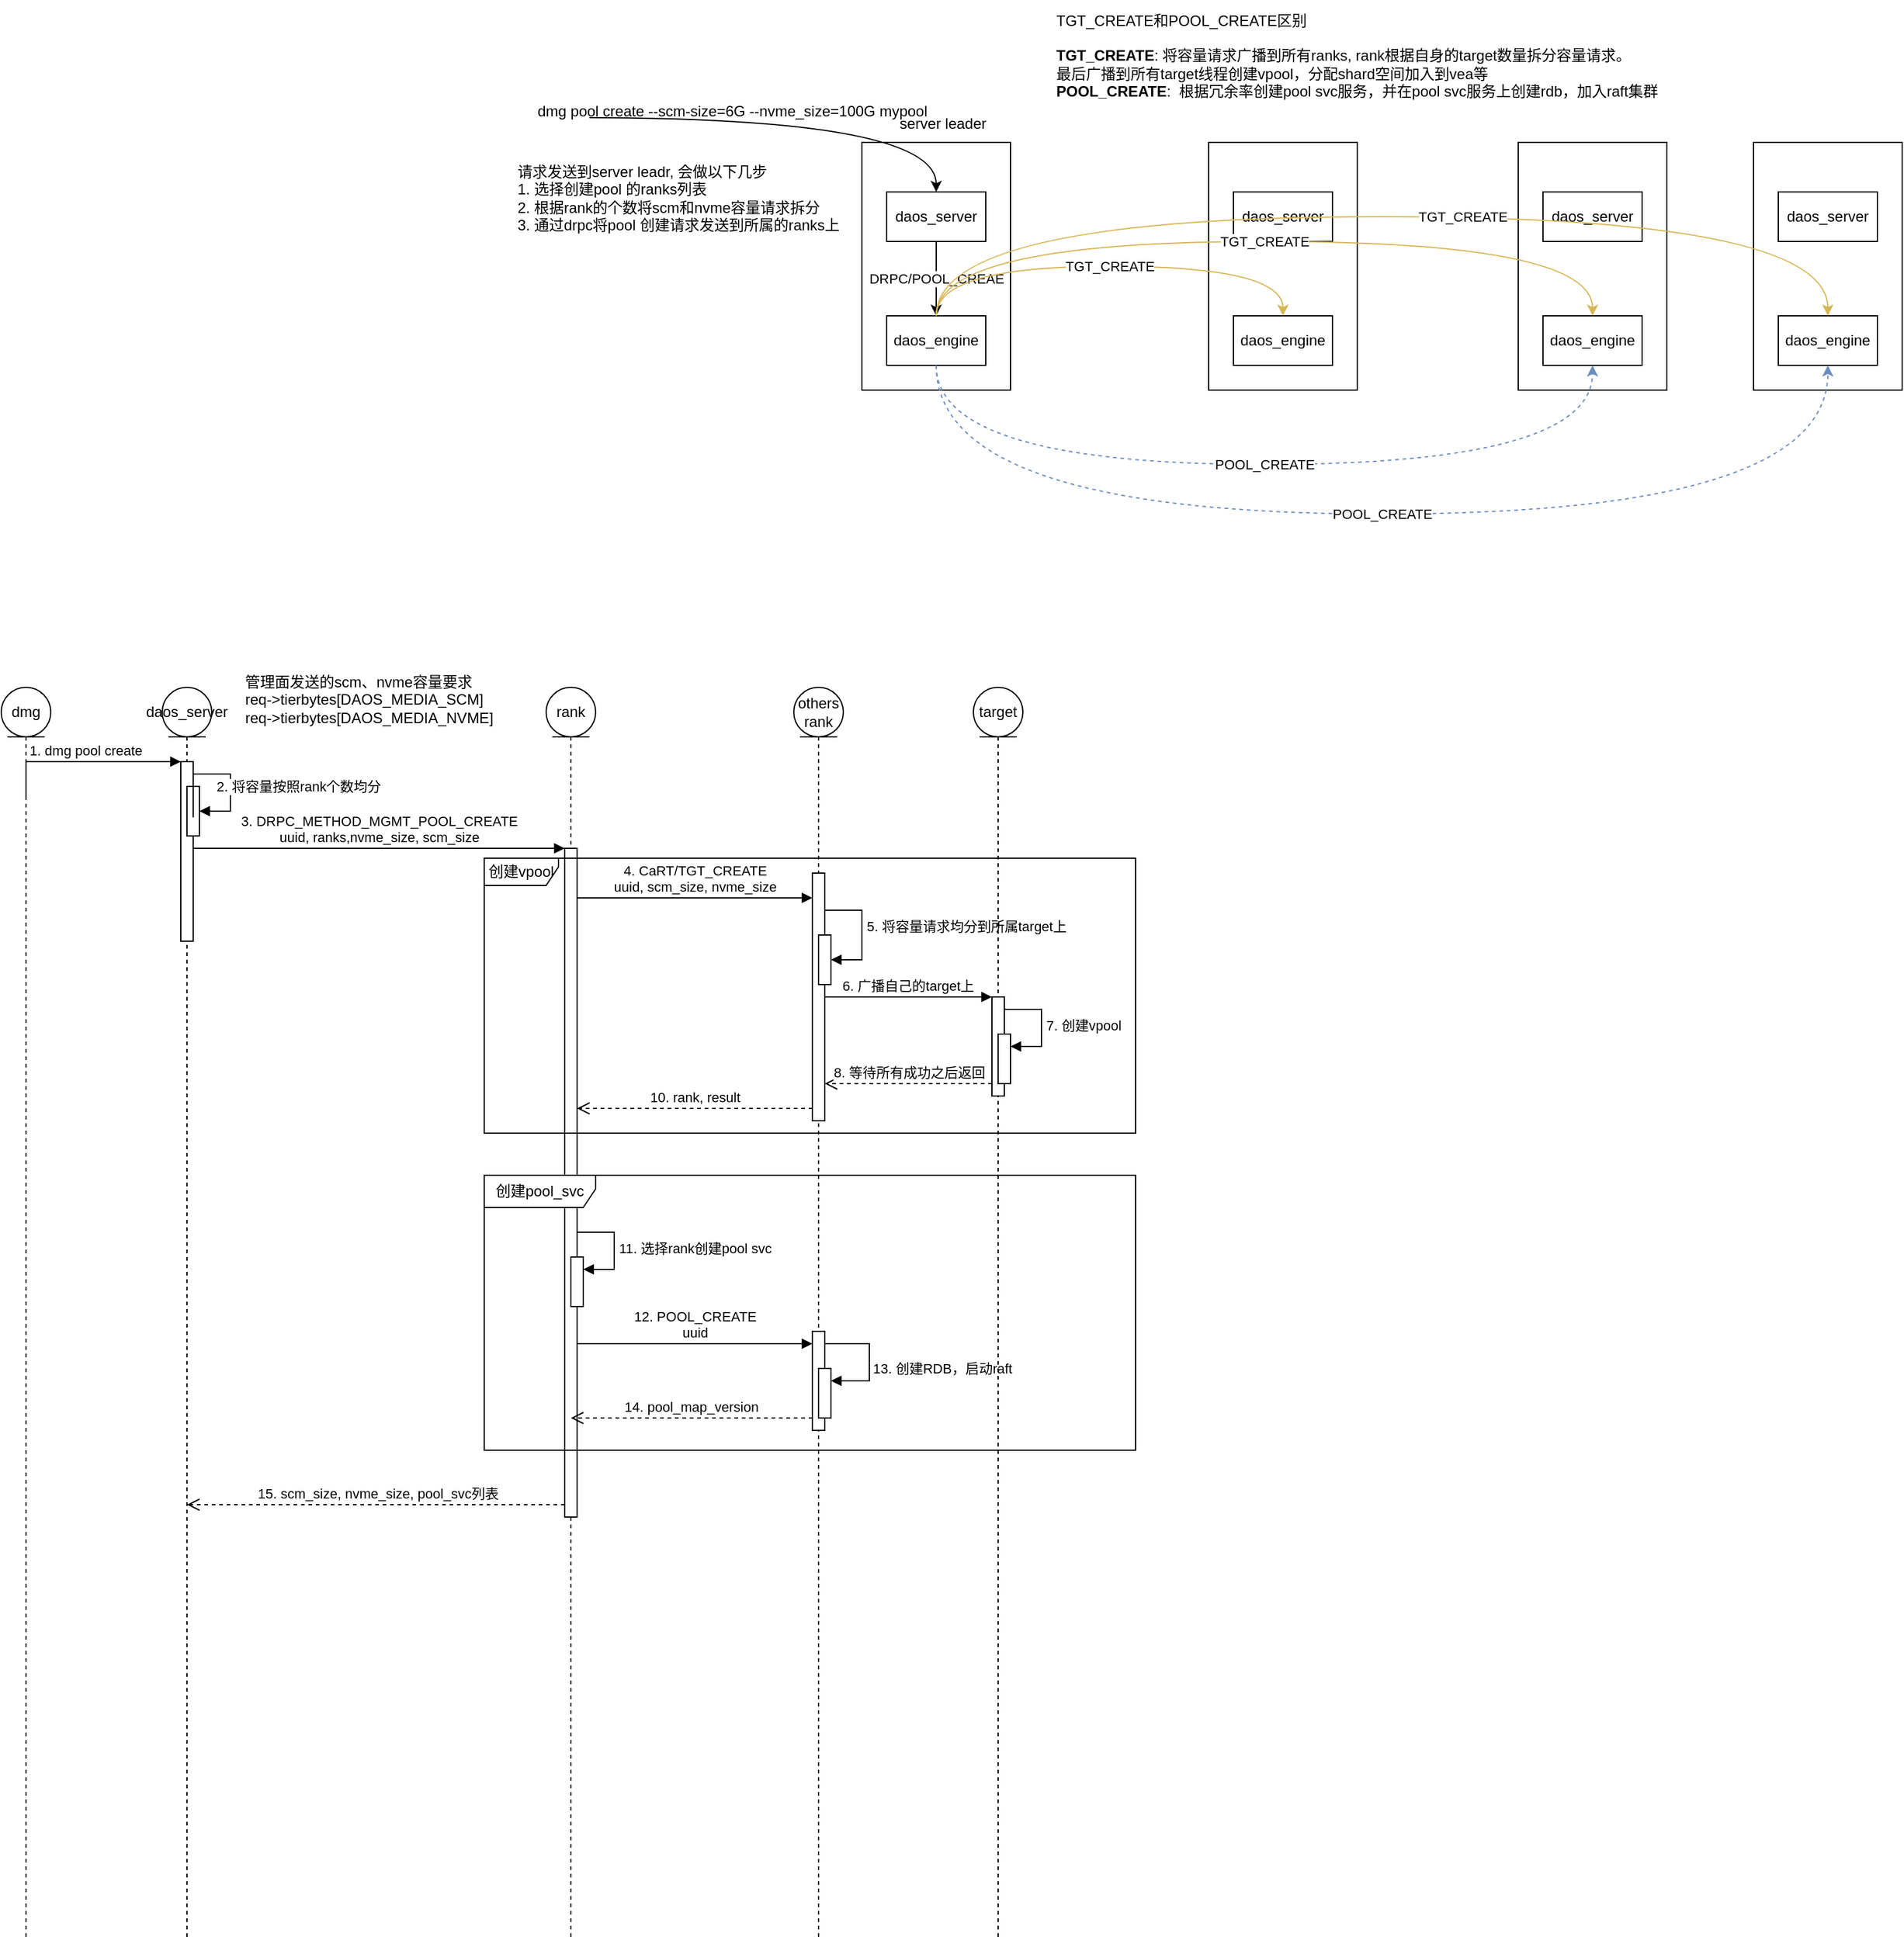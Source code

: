 <mxfile version="21.0.8" type="github" pages="9">
  <diagram id="ZFg_mrYJk2t0nbDr_XJb" name="POOL_CREATE">
    <mxGraphModel dx="1363" dy="2537" grid="1" gridSize="10" guides="1" tooltips="1" connect="1" arrows="1" fold="1" page="1" pageScale="1" pageWidth="1200" pageHeight="1600" math="0" shadow="0">
      <root>
        <mxCell id="0" />
        <mxCell id="1" parent="0" />
        <mxCell id="geR6LaY6GynGzY4-lqUV-3" value="daos_server" style="shape=umlLifeline;perimeter=lifelinePerimeter;whiteSpace=wrap;html=1;container=1;dropTarget=0;collapsible=0;recursiveResize=0;outlineConnect=0;portConstraint=eastwest;newEdgeStyle={&quot;edgeStyle&quot;:&quot;elbowEdgeStyle&quot;,&quot;elbow&quot;:&quot;vertical&quot;,&quot;curved&quot;:0,&quot;rounded&quot;:0};participant=umlEntity;" vertex="1" parent="1">
          <mxGeometry x="150" y="80" width="40" height="1010" as="geometry" />
        </mxCell>
        <mxCell id="E8yKg5pymLhxsKJmagK--31" value="" style="html=1;points=[];perimeter=orthogonalPerimeter;outlineConnect=0;targetShapes=umlLifeline;portConstraint=eastwest;newEdgeStyle={&quot;edgeStyle&quot;:&quot;elbowEdgeStyle&quot;,&quot;elbow&quot;:&quot;vertical&quot;,&quot;curved&quot;:0,&quot;rounded&quot;:0};" vertex="1" parent="geR6LaY6GynGzY4-lqUV-3">
          <mxGeometry x="15" y="60" width="10" height="145" as="geometry" />
        </mxCell>
        <mxCell id="E8yKg5pymLhxsKJmagK--32" value="" style="html=1;points=[];perimeter=orthogonalPerimeter;outlineConnect=0;targetShapes=umlLifeline;portConstraint=eastwest;newEdgeStyle={&quot;edgeStyle&quot;:&quot;elbowEdgeStyle&quot;,&quot;elbow&quot;:&quot;vertical&quot;,&quot;curved&quot;:0,&quot;rounded&quot;:0};" vertex="1" parent="geR6LaY6GynGzY4-lqUV-3">
          <mxGeometry x="20" y="80" width="10" height="40" as="geometry" />
        </mxCell>
        <mxCell id="E8yKg5pymLhxsKJmagK--33" value="2. 将容量按照rank个数均分" style="html=1;align=left;spacingLeft=2;endArrow=block;rounded=0;edgeStyle=orthogonalEdgeStyle;curved=0;rounded=0;" edge="1" target="E8yKg5pymLhxsKJmagK--32" parent="geR6LaY6GynGzY4-lqUV-3">
          <mxGeometry x="-0.173" y="-10" relative="1" as="geometry">
            <mxPoint x="25" y="105" as="sourcePoint" />
            <Array as="points">
              <mxPoint x="25" y="70" />
              <mxPoint x="55" y="70" />
              <mxPoint x="55" y="100" />
            </Array>
            <mxPoint as="offset" />
          </mxGeometry>
        </mxCell>
        <mxCell id="geR6LaY6GynGzY4-lqUV-4" value="rank" style="shape=umlLifeline;perimeter=lifelinePerimeter;whiteSpace=wrap;html=1;container=1;dropTarget=0;collapsible=0;recursiveResize=0;outlineConnect=0;portConstraint=eastwest;newEdgeStyle={&quot;edgeStyle&quot;:&quot;elbowEdgeStyle&quot;,&quot;elbow&quot;:&quot;vertical&quot;,&quot;curved&quot;:0,&quot;rounded&quot;:0};participant=umlEntity;" vertex="1" parent="1">
          <mxGeometry x="460" y="80" width="40" height="1010" as="geometry" />
        </mxCell>
        <mxCell id="geR6LaY6GynGzY4-lqUV-5" value="" style="html=1;points=[];perimeter=orthogonalPerimeter;outlineConnect=0;targetShapes=umlLifeline;portConstraint=eastwest;newEdgeStyle={&quot;edgeStyle&quot;:&quot;elbowEdgeStyle&quot;,&quot;elbow&quot;:&quot;vertical&quot;,&quot;curved&quot;:0,&quot;rounded&quot;:0};" vertex="1" parent="geR6LaY6GynGzY4-lqUV-4">
          <mxGeometry x="15" y="130" width="10" height="540" as="geometry" />
        </mxCell>
        <mxCell id="E8yKg5pymLhxsKJmagK--41" value="" style="html=1;points=[];perimeter=orthogonalPerimeter;outlineConnect=0;targetShapes=umlLifeline;portConstraint=eastwest;newEdgeStyle={&quot;edgeStyle&quot;:&quot;elbowEdgeStyle&quot;,&quot;elbow&quot;:&quot;vertical&quot;,&quot;curved&quot;:0,&quot;rounded&quot;:0};" vertex="1" parent="geR6LaY6GynGzY4-lqUV-4">
          <mxGeometry x="20" y="460" width="10" height="40" as="geometry" />
        </mxCell>
        <mxCell id="E8yKg5pymLhxsKJmagK--42" value="11. 选择rank创建pool svc" style="html=1;align=left;spacingLeft=2;endArrow=block;rounded=0;edgeStyle=orthogonalEdgeStyle;curved=0;rounded=0;" edge="1" target="E8yKg5pymLhxsKJmagK--41" parent="geR6LaY6GynGzY4-lqUV-4">
          <mxGeometry x="0.005" relative="1" as="geometry">
            <mxPoint x="25" y="440" as="sourcePoint" />
            <Array as="points">
              <mxPoint x="55" y="470" />
            </Array>
            <mxPoint as="offset" />
          </mxGeometry>
        </mxCell>
        <mxCell id="geR6LaY6GynGzY4-lqUV-6" value="3. DRPC_METHOD_MGMT_POOL_CREATE&lt;br&gt;uuid, ranks,nvme_size, scm_size" style="html=1;verticalAlign=bottom;endArrow=block;edgeStyle=elbowEdgeStyle;elbow=vertical;curved=0;rounded=0;" edge="1" target="geR6LaY6GynGzY4-lqUV-5" parent="1" source="E8yKg5pymLhxsKJmagK--31">
          <mxGeometry x="-0.002" relative="1" as="geometry">
            <mxPoint x="320" y="210" as="sourcePoint" />
            <Array as="points">
              <mxPoint x="390" y="210" />
            </Array>
            <mxPoint as="offset" />
          </mxGeometry>
        </mxCell>
        <mxCell id="geR6LaY6GynGzY4-lqUV-7" value="15. scm_size, nvme_size, pool_svc列表" style="html=1;verticalAlign=bottom;endArrow=open;dashed=1;endSize=8;edgeStyle=elbowEdgeStyle;elbow=vertical;curved=0;rounded=0;" edge="1" source="geR6LaY6GynGzY4-lqUV-5" parent="1" target="geR6LaY6GynGzY4-lqUV-3">
          <mxGeometry x="-0.005" relative="1" as="geometry">
            <mxPoint x="405" y="285" as="targetPoint" />
            <Array as="points">
              <mxPoint x="340" y="740" />
              <mxPoint x="360" y="830" />
              <mxPoint x="350" y="680" />
              <mxPoint x="370" y="600" />
              <mxPoint x="420" y="480" />
            </Array>
            <mxPoint as="offset" />
          </mxGeometry>
        </mxCell>
        <mxCell id="geR6LaY6GynGzY4-lqUV-9" value="管理面发送的scm、nvme容量要求&lt;br&gt;req-&amp;gt;tierbytes[DAOS_MEDIA_SCM]&lt;br&gt;req-&amp;gt;tierbytes[DAOS_MEDIA_NVME]" style="text;html=1;align=left;verticalAlign=middle;resizable=0;points=[];autosize=1;strokeColor=none;fillColor=none;" vertex="1" parent="1">
          <mxGeometry x="215" y="60" width="220" height="60" as="geometry" />
        </mxCell>
        <mxCell id="DW9-Tm3P0Ngqlq02i1sD-1" value="others rank" style="shape=umlLifeline;perimeter=lifelinePerimeter;whiteSpace=wrap;html=1;container=1;dropTarget=0;collapsible=0;recursiveResize=0;outlineConnect=0;portConstraint=eastwest;newEdgeStyle={&quot;edgeStyle&quot;:&quot;elbowEdgeStyle&quot;,&quot;elbow&quot;:&quot;vertical&quot;,&quot;curved&quot;:0,&quot;rounded&quot;:0};participant=umlEntity;" vertex="1" parent="1">
          <mxGeometry x="660" y="80" width="40" height="1010" as="geometry" />
        </mxCell>
        <mxCell id="E8yKg5pymLhxsKJmagK--1" value="" style="html=1;points=[];perimeter=orthogonalPerimeter;outlineConnect=0;targetShapes=umlLifeline;portConstraint=eastwest;newEdgeStyle={&quot;edgeStyle&quot;:&quot;elbowEdgeStyle&quot;,&quot;elbow&quot;:&quot;vertical&quot;,&quot;curved&quot;:0,&quot;rounded&quot;:0};" vertex="1" parent="DW9-Tm3P0Ngqlq02i1sD-1">
          <mxGeometry x="15" y="150" width="10" height="200" as="geometry" />
        </mxCell>
        <mxCell id="E8yKg5pymLhxsKJmagK--34" value="" style="html=1;points=[];perimeter=orthogonalPerimeter;outlineConnect=0;targetShapes=umlLifeline;portConstraint=eastwest;newEdgeStyle={&quot;edgeStyle&quot;:&quot;elbowEdgeStyle&quot;,&quot;elbow&quot;:&quot;vertical&quot;,&quot;curved&quot;:0,&quot;rounded&quot;:0};" vertex="1" parent="DW9-Tm3P0Ngqlq02i1sD-1">
          <mxGeometry x="20" y="200" width="10" height="40" as="geometry" />
        </mxCell>
        <mxCell id="E8yKg5pymLhxsKJmagK--35" value="5. 将容量请求均分到所属target上" style="html=1;align=left;spacingLeft=2;endArrow=block;rounded=0;edgeStyle=orthogonalEdgeStyle;curved=0;rounded=0;" edge="1" target="E8yKg5pymLhxsKJmagK--34" parent="DW9-Tm3P0Ngqlq02i1sD-1">
          <mxGeometry x="-0.002" relative="1" as="geometry">
            <mxPoint x="25" y="170" as="sourcePoint" />
            <Array as="points">
              <mxPoint x="25" y="180" />
              <mxPoint x="55" y="180" />
              <mxPoint x="55" y="220" />
            </Array>
            <mxPoint as="offset" />
          </mxGeometry>
        </mxCell>
        <mxCell id="E8yKg5pymLhxsKJmagK--43" value="" style="html=1;points=[];perimeter=orthogonalPerimeter;outlineConnect=0;targetShapes=umlLifeline;portConstraint=eastwest;newEdgeStyle={&quot;edgeStyle&quot;:&quot;elbowEdgeStyle&quot;,&quot;elbow&quot;:&quot;vertical&quot;,&quot;curved&quot;:0,&quot;rounded&quot;:0};" vertex="1" parent="DW9-Tm3P0Ngqlq02i1sD-1">
          <mxGeometry x="15" y="520" width="10" height="80" as="geometry" />
        </mxCell>
        <mxCell id="E8yKg5pymLhxsKJmagK--46" value="" style="html=1;points=[];perimeter=orthogonalPerimeter;outlineConnect=0;targetShapes=umlLifeline;portConstraint=eastwest;newEdgeStyle={&quot;edgeStyle&quot;:&quot;elbowEdgeStyle&quot;,&quot;elbow&quot;:&quot;vertical&quot;,&quot;curved&quot;:0,&quot;rounded&quot;:0};" vertex="1" parent="DW9-Tm3P0Ngqlq02i1sD-1">
          <mxGeometry x="20" y="550" width="10" height="40" as="geometry" />
        </mxCell>
        <mxCell id="E8yKg5pymLhxsKJmagK--47" value="13. 创建RDB，启动raft" style="html=1;align=left;spacingLeft=2;endArrow=block;rounded=0;edgeStyle=orthogonalEdgeStyle;curved=0;rounded=0;" edge="1" target="E8yKg5pymLhxsKJmagK--46" parent="DW9-Tm3P0Ngqlq02i1sD-1" source="E8yKg5pymLhxsKJmagK--43">
          <mxGeometry x="0.151" y="-1" relative="1" as="geometry">
            <mxPoint x="31" y="530" as="sourcePoint" />
            <Array as="points">
              <mxPoint x="61" y="530" />
              <mxPoint x="61" y="560" />
            </Array>
            <mxPoint as="offset" />
          </mxGeometry>
        </mxCell>
        <mxCell id="E8yKg5pymLhxsKJmagK--2" value="4. CaRT/TGT_CREATE&lt;br&gt;uuid, scm_size, nvme_size" style="html=1;verticalAlign=bottom;endArrow=block;edgeStyle=elbowEdgeStyle;elbow=vertical;curved=0;rounded=0;" edge="1" target="E8yKg5pymLhxsKJmagK--1" parent="1" source="geR6LaY6GynGzY4-lqUV-5">
          <mxGeometry x="0.002" relative="1" as="geometry">
            <mxPoint x="535" y="230" as="sourcePoint" />
            <Array as="points">
              <mxPoint x="540" y="250" />
            </Array>
            <mxPoint as="offset" />
          </mxGeometry>
        </mxCell>
        <mxCell id="E8yKg5pymLhxsKJmagK--3" value="10. rank, result" style="html=1;verticalAlign=bottom;endArrow=open;dashed=1;endSize=8;edgeStyle=elbowEdgeStyle;elbow=vertical;curved=0;rounded=0;" edge="1" source="E8yKg5pymLhxsKJmagK--1" parent="1" target="geR6LaY6GynGzY4-lqUV-5">
          <mxGeometry x="0.002" relative="1" as="geometry">
            <mxPoint x="535" y="305" as="targetPoint" />
            <Array as="points">
              <mxPoint x="560" y="420" />
            </Array>
            <mxPoint as="offset" />
          </mxGeometry>
        </mxCell>
        <mxCell id="E8yKg5pymLhxsKJmagK--4" value="" style="whiteSpace=wrap;html=1;" vertex="1" parent="1">
          <mxGeometry x="715" y="-360" width="120" height="200" as="geometry" />
        </mxCell>
        <mxCell id="E8yKg5pymLhxsKJmagK--10" value="DRPC/POOL_CREAE" style="edgeStyle=orthogonalEdgeStyle;rounded=0;orthogonalLoop=1;jettySize=auto;html=1;" edge="1" parent="1" source="E8yKg5pymLhxsKJmagK--5" target="E8yKg5pymLhxsKJmagK--6">
          <mxGeometry relative="1" as="geometry" />
        </mxCell>
        <mxCell id="E8yKg5pymLhxsKJmagK--5" value="daos_server" style="whiteSpace=wrap;html=1;" vertex="1" parent="1">
          <mxGeometry x="735" y="-320" width="80" height="40" as="geometry" />
        </mxCell>
        <mxCell id="E8yKg5pymLhxsKJmagK--6" value="daos_engine" style="whiteSpace=wrap;html=1;" vertex="1" parent="1">
          <mxGeometry x="735" y="-220" width="80" height="40" as="geometry" />
        </mxCell>
        <mxCell id="E8yKg5pymLhxsKJmagK--7" value="server leader" style="text;html=1;align=center;verticalAlign=middle;resizable=0;points=[];autosize=1;strokeColor=none;fillColor=none;" vertex="1" parent="1">
          <mxGeometry x="735" y="-390" width="90" height="30" as="geometry" />
        </mxCell>
        <mxCell id="E8yKg5pymLhxsKJmagK--8" value="" style="endArrow=classic;html=1;rounded=0;edgeStyle=orthogonalEdgeStyle;curved=1;" edge="1" parent="1" target="E8yKg5pymLhxsKJmagK--5">
          <mxGeometry width="50" height="50" relative="1" as="geometry">
            <mxPoint x="495" y="-380" as="sourcePoint" />
            <mxPoint x="545" y="-430" as="targetPoint" />
          </mxGeometry>
        </mxCell>
        <mxCell id="E8yKg5pymLhxsKJmagK--9" value="dmg pool create --scm-size=6G --nvme_size=100G mypool" style="text;html=1;align=center;verticalAlign=middle;resizable=0;points=[];autosize=1;strokeColor=none;fillColor=none;" vertex="1" parent="1">
          <mxGeometry x="440" y="-400" width="340" height="30" as="geometry" />
        </mxCell>
        <mxCell id="E8yKg5pymLhxsKJmagK--12" value="请求发送到server leadr, 会做以下几步&lt;br&gt;1. 选择创建pool 的ranks列表&lt;br&gt;2. 根据rank的个数将scm和nvme容量请求拆分&lt;br&gt;3. 通过drpc将pool 创建请求发送到所属的ranks上" style="text;html=1;align=left;verticalAlign=middle;resizable=0;points=[];autosize=1;strokeColor=none;fillColor=none;" vertex="1" parent="1">
          <mxGeometry x="435" y="-350" width="280" height="70" as="geometry" />
        </mxCell>
        <mxCell id="E8yKg5pymLhxsKJmagK--13" value="" style="whiteSpace=wrap;html=1;" vertex="1" parent="1">
          <mxGeometry x="995" y="-360" width="120" height="200" as="geometry" />
        </mxCell>
        <mxCell id="E8yKg5pymLhxsKJmagK--14" value="daos_server" style="whiteSpace=wrap;html=1;" vertex="1" parent="1">
          <mxGeometry x="1015" y="-320" width="80" height="40" as="geometry" />
        </mxCell>
        <mxCell id="E8yKg5pymLhxsKJmagK--15" value="daos_engine" style="whiteSpace=wrap;html=1;" vertex="1" parent="1">
          <mxGeometry x="1015" y="-220" width="80" height="40" as="geometry" />
        </mxCell>
        <mxCell id="E8yKg5pymLhxsKJmagK--16" value="" style="whiteSpace=wrap;html=1;" vertex="1" parent="1">
          <mxGeometry x="1245" y="-360" width="120" height="200" as="geometry" />
        </mxCell>
        <mxCell id="E8yKg5pymLhxsKJmagK--17" value="daos_server" style="whiteSpace=wrap;html=1;" vertex="1" parent="1">
          <mxGeometry x="1265" y="-320" width="80" height="40" as="geometry" />
        </mxCell>
        <mxCell id="E8yKg5pymLhxsKJmagK--18" value="daos_engine" style="whiteSpace=wrap;html=1;" vertex="1" parent="1">
          <mxGeometry x="1265" y="-220" width="80" height="40" as="geometry" />
        </mxCell>
        <mxCell id="E8yKg5pymLhxsKJmagK--20" value="TGT_CREATE" style="edgeStyle=orthogonalEdgeStyle;rounded=0;orthogonalLoop=1;jettySize=auto;html=1;entryX=0.5;entryY=0;entryDx=0;entryDy=0;curved=1;fillColor=#fff2cc;strokeColor=#d6b656;" edge="1" parent="1" source="E8yKg5pymLhxsKJmagK--6" target="E8yKg5pymLhxsKJmagK--15">
          <mxGeometry relative="1" as="geometry">
            <Array as="points">
              <mxPoint x="775" y="-260" />
              <mxPoint x="1055" y="-260" />
            </Array>
          </mxGeometry>
        </mxCell>
        <mxCell id="E8yKg5pymLhxsKJmagK--21" value="TGT_CREATE" style="edgeStyle=orthogonalEdgeStyle;rounded=0;orthogonalLoop=1;jettySize=auto;html=1;curved=1;fillColor=#fff2cc;strokeColor=#d6b656;" edge="1" parent="1" target="E8yKg5pymLhxsKJmagK--18">
          <mxGeometry relative="1" as="geometry">
            <mxPoint x="775" y="-220" as="sourcePoint" />
            <Array as="points">
              <mxPoint x="775" y="-280" />
              <mxPoint x="1305" y="-280" />
            </Array>
          </mxGeometry>
        </mxCell>
        <mxCell id="E8yKg5pymLhxsKJmagK--22" value="POOL_CREATE" style="edgeStyle=orthogonalEdgeStyle;rounded=0;orthogonalLoop=1;jettySize=auto;html=1;curved=1;dashed=1;fillColor=#dae8fc;strokeColor=#6c8ebf;" edge="1" parent="1" source="E8yKg5pymLhxsKJmagK--6" target="E8yKg5pymLhxsKJmagK--18">
          <mxGeometry relative="1" as="geometry">
            <Array as="points">
              <mxPoint x="775" y="-100" />
              <mxPoint x="1305" y="-100" />
            </Array>
          </mxGeometry>
        </mxCell>
        <mxCell id="E8yKg5pymLhxsKJmagK--24" value="target" style="shape=umlLifeline;perimeter=lifelinePerimeter;whiteSpace=wrap;html=1;container=1;dropTarget=0;collapsible=0;recursiveResize=0;outlineConnect=0;portConstraint=eastwest;newEdgeStyle={&quot;edgeStyle&quot;:&quot;elbowEdgeStyle&quot;,&quot;elbow&quot;:&quot;vertical&quot;,&quot;curved&quot;:0,&quot;rounded&quot;:0};participant=umlEntity;" vertex="1" parent="1">
          <mxGeometry x="805" y="80" width="40" height="1010" as="geometry" />
        </mxCell>
        <mxCell id="E8yKg5pymLhxsKJmagK--26" value="" style="html=1;points=[];perimeter=orthogonalPerimeter;outlineConnect=0;targetShapes=umlLifeline;portConstraint=eastwest;newEdgeStyle={&quot;edgeStyle&quot;:&quot;elbowEdgeStyle&quot;,&quot;elbow&quot;:&quot;vertical&quot;,&quot;curved&quot;:0,&quot;rounded&quot;:0};" vertex="1" parent="E8yKg5pymLhxsKJmagK--24">
          <mxGeometry x="15" y="250" width="10" height="80" as="geometry" />
        </mxCell>
        <mxCell id="E8yKg5pymLhxsKJmagK--36" value="" style="html=1;points=[];perimeter=orthogonalPerimeter;outlineConnect=0;targetShapes=umlLifeline;portConstraint=eastwest;newEdgeStyle={&quot;edgeStyle&quot;:&quot;elbowEdgeStyle&quot;,&quot;elbow&quot;:&quot;vertical&quot;,&quot;curved&quot;:0,&quot;rounded&quot;:0};" vertex="1" parent="E8yKg5pymLhxsKJmagK--24">
          <mxGeometry x="20" y="280" width="10" height="40" as="geometry" />
        </mxCell>
        <mxCell id="E8yKg5pymLhxsKJmagK--37" value="7. 创建vpool" style="html=1;align=left;spacingLeft=2;endArrow=block;rounded=0;edgeStyle=orthogonalEdgeStyle;curved=0;rounded=0;" edge="1" target="E8yKg5pymLhxsKJmagK--36" parent="E8yKg5pymLhxsKJmagK--24">
          <mxGeometry x="0.006" relative="1" as="geometry">
            <mxPoint x="25" y="260" as="sourcePoint" />
            <Array as="points">
              <mxPoint x="55" y="290" />
            </Array>
            <mxPoint as="offset" />
          </mxGeometry>
        </mxCell>
        <mxCell id="E8yKg5pymLhxsKJmagK--27" value="6. 广播自己的target上" style="html=1;verticalAlign=bottom;endArrow=block;edgeStyle=elbowEdgeStyle;elbow=vertical;curved=0;rounded=0;" edge="1" target="E8yKg5pymLhxsKJmagK--26" parent="1" source="E8yKg5pymLhxsKJmagK--1">
          <mxGeometry x="-0.009" relative="1" as="geometry">
            <mxPoint x="726" y="245" as="sourcePoint" />
            <Array as="points">
              <mxPoint x="720" y="330" />
              <mxPoint x="730" y="250" />
            </Array>
            <mxPoint as="offset" />
          </mxGeometry>
        </mxCell>
        <mxCell id="E8yKg5pymLhxsKJmagK--28" value="8. 等待所有成功之后返回" style="html=1;verticalAlign=bottom;endArrow=open;dashed=1;endSize=8;edgeStyle=elbowEdgeStyle;elbow=vertical;curved=0;rounded=0;" edge="1" source="E8yKg5pymLhxsKJmagK--26" parent="1" target="E8yKg5pymLhxsKJmagK--1">
          <mxGeometry x="0.001" relative="1" as="geometry">
            <mxPoint x="726" y="320" as="targetPoint" />
            <Array as="points">
              <mxPoint x="730" y="400" />
              <mxPoint x="741" y="320" />
            </Array>
            <mxPoint as="offset" />
          </mxGeometry>
        </mxCell>
        <mxCell id="E8yKg5pymLhxsKJmagK--29" value="dmg" style="shape=umlLifeline;perimeter=lifelinePerimeter;whiteSpace=wrap;html=1;container=1;dropTarget=0;collapsible=0;recursiveResize=0;outlineConnect=0;portConstraint=eastwest;newEdgeStyle={&quot;edgeStyle&quot;:&quot;elbowEdgeStyle&quot;,&quot;elbow&quot;:&quot;vertical&quot;,&quot;curved&quot;:0,&quot;rounded&quot;:0};participant=umlEntity;" vertex="1" parent="1">
          <mxGeometry x="20" y="80" width="40" height="1010" as="geometry" />
        </mxCell>
        <mxCell id="E8yKg5pymLhxsKJmagK--30" value="1. dmg pool create" style="html=1;verticalAlign=bottom;endArrow=block;edgeStyle=elbowEdgeStyle;elbow=vertical;curved=0;rounded=0;" edge="1" parent="1" target="E8yKg5pymLhxsKJmagK--31">
          <mxGeometry width="80" relative="1" as="geometry">
            <mxPoint x="40" y="170" as="sourcePoint" />
            <mxPoint x="160" y="170" as="targetPoint" />
            <Array as="points">
              <mxPoint x="103" y="140" />
            </Array>
          </mxGeometry>
        </mxCell>
        <mxCell id="E8yKg5pymLhxsKJmagK--38" value="创建vpool" style="shape=umlFrame;whiteSpace=wrap;html=1;pointerEvents=0;width=60;height=22;" vertex="1" parent="1">
          <mxGeometry x="410" y="218" width="526" height="222" as="geometry" />
        </mxCell>
        <mxCell id="E8yKg5pymLhxsKJmagK--44" value="12. POOL_CREATE&lt;br&gt;uuid" style="html=1;verticalAlign=bottom;endArrow=block;edgeStyle=elbowEdgeStyle;elbow=vertical;curved=0;rounded=0;" edge="1" target="E8yKg5pymLhxsKJmagK--43" parent="1" source="geR6LaY6GynGzY4-lqUV-5">
          <mxGeometry x="0.002" relative="1" as="geometry">
            <mxPoint x="490" y="610" as="sourcePoint" />
            <Array as="points">
              <mxPoint x="590" y="610" />
            </Array>
            <mxPoint as="offset" />
          </mxGeometry>
        </mxCell>
        <mxCell id="E8yKg5pymLhxsKJmagK--45" value="14. pool_map_version" style="html=1;verticalAlign=bottom;endArrow=open;dashed=1;endSize=8;edgeStyle=elbowEdgeStyle;elbow=vertical;curved=0;rounded=0;" edge="1" source="E8yKg5pymLhxsKJmagK--43" parent="1" target="geR6LaY6GynGzY4-lqUV-4">
          <mxGeometry x="0.003" relative="1" as="geometry">
            <mxPoint x="605" y="675" as="targetPoint" />
            <Array as="points">
              <mxPoint x="588" y="670" />
            </Array>
            <mxPoint as="offset" />
          </mxGeometry>
        </mxCell>
        <mxCell id="E8yKg5pymLhxsKJmagK--48" value="创建pool_svc" style="shape=umlFrame;whiteSpace=wrap;html=1;pointerEvents=0;width=90;height=26;" vertex="1" parent="1">
          <mxGeometry x="410" y="474" width="526" height="222" as="geometry" />
        </mxCell>
        <mxCell id="E8yKg5pymLhxsKJmagK--49" value="" style="whiteSpace=wrap;html=1;" vertex="1" parent="1">
          <mxGeometry x="1435" y="-360" width="120" height="200" as="geometry" />
        </mxCell>
        <mxCell id="E8yKg5pymLhxsKJmagK--50" value="daos_server" style="whiteSpace=wrap;html=1;" vertex="1" parent="1">
          <mxGeometry x="1455" y="-320" width="80" height="40" as="geometry" />
        </mxCell>
        <mxCell id="E8yKg5pymLhxsKJmagK--51" value="daos_engine" style="whiteSpace=wrap;html=1;" vertex="1" parent="1">
          <mxGeometry x="1455" y="-220" width="80" height="40" as="geometry" />
        </mxCell>
        <mxCell id="E8yKg5pymLhxsKJmagK--52" value="POOL_CREATE" style="edgeStyle=orthogonalEdgeStyle;rounded=0;orthogonalLoop=1;jettySize=auto;html=1;curved=1;dashed=1;fillColor=#dae8fc;strokeColor=#6c8ebf;" edge="1" parent="1" source="E8yKg5pymLhxsKJmagK--6" target="E8yKg5pymLhxsKJmagK--51">
          <mxGeometry relative="1" as="geometry">
            <Array as="points">
              <mxPoint x="775" y="-60" />
              <mxPoint x="1495" y="-60" />
            </Array>
          </mxGeometry>
        </mxCell>
        <mxCell id="E8yKg5pymLhxsKJmagK--53" style="edgeStyle=orthogonalEdgeStyle;rounded=0;orthogonalLoop=1;jettySize=auto;html=1;curved=1;fillColor=#fff2cc;strokeColor=#d6b656;" edge="1" parent="1" source="E8yKg5pymLhxsKJmagK--6" target="E8yKg5pymLhxsKJmagK--51">
          <mxGeometry relative="1" as="geometry">
            <Array as="points">
              <mxPoint x="775" y="-300" />
              <mxPoint x="1495" y="-300" />
            </Array>
          </mxGeometry>
        </mxCell>
        <mxCell id="E8yKg5pymLhxsKJmagK--56" value="TGT_CREATE" style="edgeLabel;html=1;align=center;verticalAlign=middle;resizable=0;points=[];" vertex="1" connectable="0" parent="E8yKg5pymLhxsKJmagK--53">
          <mxGeometry x="0.147" relative="1" as="geometry">
            <mxPoint as="offset" />
          </mxGeometry>
        </mxCell>
        <mxCell id="E8yKg5pymLhxsKJmagK--57" value="TGT_CREATE和POOL_CREATE区别&lt;br&gt;&lt;br&gt;&lt;b&gt;TGT_CREATE&lt;/b&gt;: 将容量请求广播到所有ranks, rank根据自身的target数量拆分容量请求。&lt;br&gt;最后广播到所有target线程创建vpool，分配shard空间加入到vea等&lt;br&gt;&lt;b&gt;POOL_CREATE&lt;/b&gt;:&amp;nbsp; 根据冗余率创建pool svc服务，并在pool svc服务上创建rdb，加入raft集群" style="text;html=1;align=left;verticalAlign=middle;resizable=0;points=[];autosize=1;strokeColor=none;fillColor=none;" vertex="1" parent="1">
          <mxGeometry x="870" y="-475" width="510" height="90" as="geometry" />
        </mxCell>
      </root>
    </mxGraphModel>
  </diagram>
  <diagram id="jfZ1nagjq38udCaqmF2r" name="POOL_CONNECT">
    <mxGraphModel dx="954" dy="656" grid="0" gridSize="10" guides="1" tooltips="1" connect="1" arrows="1" fold="1" page="1" pageScale="1" pageWidth="1200" pageHeight="1600" math="0" shadow="0">
      <root>
        <mxCell id="0" />
        <mxCell id="1" parent="0" />
        <mxCell id="TllQmv1ivaf3xxIAeNgu-2" value="dao_init" style="dashed=1;rounded=1;absoluteArcSize=1;arcSize=20;html=1;verticalAlign=top;align=left;spacingTop=5;spacingLeft=10;" parent="1" vertex="1">
          <mxGeometry x="160" y="220" width="660" height="110" as="geometry" />
        </mxCell>
        <mxCell id="jRjJIuM_uTAPznZiJXjt-3" value="libdaos" style="shape=umlLifeline;participant=umlEntity;perimeter=lifelinePerimeter;whiteSpace=wrap;html=1;container=1;collapsible=0;recursiveResize=0;verticalAlign=top;spacingTop=36;outlineConnect=0;" parent="1" vertex="1">
          <mxGeometry x="200" y="120" width="40" height="920" as="geometry" />
        </mxCell>
        <mxCell id="jRjJIuM_uTAPznZiJXjt-12" value="" style="html=1;points=[];perimeter=orthogonalPerimeter;" parent="jRjJIuM_uTAPznZiJXjt-3" vertex="1">
          <mxGeometry x="15" y="190" width="10" height="470" as="geometry" />
        </mxCell>
        <mxCell id="jRjJIuM_uTAPznZiJXjt-35" value="" style="html=1;points=[];perimeter=orthogonalPerimeter;" parent="jRjJIuM_uTAPznZiJXjt-3" vertex="1">
          <mxGeometry x="21" y="260" width="10" height="40" as="geometry" />
        </mxCell>
        <mxCell id="jRjJIuM_uTAPznZiJXjt-36" value="5. 选择下一个rank" style="edgeStyle=orthogonalEdgeStyle;html=1;align=left;spacingLeft=2;endArrow=block;rounded=0;entryX=1;entryY=0;" parent="jRjJIuM_uTAPznZiJXjt-3" source="jRjJIuM_uTAPznZiJXjt-12" target="jRjJIuM_uTAPznZiJXjt-35" edge="1">
          <mxGeometry relative="1" as="geometry">
            <mxPoint x="25" y="230" as="sourcePoint" />
            <Array as="points">
              <mxPoint x="55" y="240" />
              <mxPoint x="55" y="260" />
            </Array>
          </mxGeometry>
        </mxCell>
        <mxCell id="jRjJIuM_uTAPznZiJXjt-38" value="" style="html=1;points=[];perimeter=orthogonalPerimeter;" parent="jRjJIuM_uTAPznZiJXjt-3" vertex="1">
          <mxGeometry x="21" y="510" width="10" height="40" as="geometry" />
        </mxCell>
        <mxCell id="jRjJIuM_uTAPznZiJXjt-39" value="9.根据pool_buf建立pool_map&amp;nbsp;" style="edgeStyle=orthogonalEdgeStyle;html=1;align=left;spacingLeft=2;endArrow=block;rounded=0;entryX=1;entryY=0;" parent="jRjJIuM_uTAPznZiJXjt-3" target="jRjJIuM_uTAPznZiJXjt-38" edge="1">
          <mxGeometry relative="1" as="geometry">
            <mxPoint x="25" y="480" as="sourcePoint" />
            <Array as="points">
              <mxPoint x="51" y="480" />
              <mxPoint x="51" y="510" />
            </Array>
          </mxGeometry>
        </mxCell>
        <mxCell id="jRjJIuM_uTAPznZiJXjt-4" value="daos_agent" style="shape=umlLifeline;participant=umlEntity;perimeter=lifelinePerimeter;whiteSpace=wrap;html=1;container=1;collapsible=0;recursiveResize=0;verticalAlign=top;spacingTop=36;outlineConnect=0;" parent="1" vertex="1">
          <mxGeometry x="440" y="120" width="40" height="920" as="geometry" />
        </mxCell>
        <mxCell id="jRjJIuM_uTAPznZiJXjt-8" value="" style="html=1;points=[];perimeter=orthogonalPerimeter;" parent="jRjJIuM_uTAPznZiJXjt-4" vertex="1">
          <mxGeometry x="15" y="120" width="10" height="80" as="geometry" />
        </mxCell>
        <mxCell id="jRjJIuM_uTAPznZiJXjt-40" value="" style="html=1;points=[];perimeter=orthogonalPerimeter;" parent="jRjJIuM_uTAPznZiJXjt-4" vertex="1">
          <mxGeometry x="15" y="570" width="10" height="80" as="geometry" />
        </mxCell>
        <mxCell id="jRjJIuM_uTAPznZiJXjt-5" value="rank/pool_leader" style="shape=umlLifeline;participant=umlEntity;perimeter=lifelinePerimeter;whiteSpace=wrap;html=1;container=1;collapsible=0;recursiveResize=0;verticalAlign=top;spacingTop=36;outlineConnect=0;" parent="1" vertex="1">
          <mxGeometry x="740" y="120" width="40" height="920" as="geometry" />
        </mxCell>
        <mxCell id="jRjJIuM_uTAPznZiJXjt-13" value="" style="html=1;points=[];perimeter=orthogonalPerimeter;" parent="jRjJIuM_uTAPznZiJXjt-5" vertex="1">
          <mxGeometry x="15" y="260" width="10" height="210" as="geometry" />
        </mxCell>
        <mxCell id="jRjJIuM_uTAPznZiJXjt-7" value="daos_server leader" style="shape=umlLifeline;participant=umlEntity;perimeter=lifelinePerimeter;whiteSpace=wrap;html=1;container=1;collapsible=0;recursiveResize=0;verticalAlign=top;spacingTop=36;outlineConnect=0;" parent="1" vertex="1">
          <mxGeometry x="600" y="120" width="40" height="920" as="geometry" />
        </mxCell>
        <mxCell id="DSg4droQ8YJbECYLVYEF-1" value="" style="html=1;points=[];perimeter=orthogonalPerimeter;" parent="jRjJIuM_uTAPznZiJXjt-7" vertex="1">
          <mxGeometry x="15" y="140" width="10" height="50" as="geometry" />
        </mxCell>
        <mxCell id="jRjJIuM_uTAPznZiJXjt-9" value="1. drpc:all_rank=true" style="html=1;verticalAlign=bottom;endArrow=block;entryX=0;entryY=0;rounded=0;" parent="1" source="jRjJIuM_uTAPznZiJXjt-3" target="jRjJIuM_uTAPznZiJXjt-8" edge="1">
          <mxGeometry relative="1" as="geometry">
            <mxPoint x="230" y="240" as="sourcePoint" />
          </mxGeometry>
        </mxCell>
        <mxCell id="jRjJIuM_uTAPznZiJXjt-10" value="4. rank list" style="html=1;verticalAlign=bottom;endArrow=open;dashed=1;endSize=8;exitX=0;exitY=0.95;rounded=0;" parent="1" source="jRjJIuM_uTAPznZiJXjt-8" edge="1">
          <mxGeometry relative="1" as="geometry">
            <mxPoint x="230" y="316" as="targetPoint" />
          </mxGeometry>
        </mxCell>
        <mxCell id="jRjJIuM_uTAPznZiJXjt-14" value="6. pool_uuid" style="html=1;verticalAlign=bottom;endArrow=block;rounded=0;entryX=0.08;entryY=0.213;entryDx=0;entryDy=0;entryPerimeter=0;" parent="1" target="jRjJIuM_uTAPznZiJXjt-13" edge="1">
          <mxGeometry relative="1" as="geometry">
            <mxPoint x="230" y="425" as="sourcePoint" />
            <mxPoint x="750" y="414" as="targetPoint" />
          </mxGeometry>
        </mxCell>
        <mxCell id="jRjJIuM_uTAPznZiJXjt-15" value="8. bulk transfer: pool_buf" style="html=1;verticalAlign=bottom;endArrow=open;dashed=1;endSize=8;rounded=0;exitX=-0.054;exitY=0.881;exitDx=0;exitDy=0;exitPerimeter=0;" parent="1" source="jRjJIuM_uTAPznZiJXjt-13" edge="1">
          <mxGeometry x="-0.026" y="-2" relative="1" as="geometry">
            <mxPoint x="230" y="565" as="targetPoint" />
            <mxPoint x="760" y="416" as="sourcePoint" />
            <mxPoint as="offset" />
          </mxGeometry>
        </mxCell>
        <mxCell id="jRjJIuM_uTAPznZiJXjt-30" value="7. 返回命中的leader" style="html=1;verticalAlign=bottom;endArrow=open;dashed=1;endSize=8;rounded=0;exitX=-0.16;exitY=0.595;exitDx=0;exitDy=0;exitPerimeter=0;" parent="1" source="jRjJIuM_uTAPznZiJXjt-13" edge="1">
          <mxGeometry x="-0.026" y="-2" relative="1" as="geometry">
            <mxPoint x="230" y="505" as="targetPoint" />
            <mxPoint x="764.46" y="570.25" as="sourcePoint" />
            <mxPoint as="offset" />
          </mxGeometry>
        </mxCell>
        <mxCell id="jRjJIuM_uTAPznZiJXjt-41" value="10. pool_uuid,jobid" style="html=1;verticalAlign=bottom;endArrow=block;entryX=0;entryY=0;rounded=0;" parent="1" target="jRjJIuM_uTAPznZiJXjt-40" edge="1">
          <mxGeometry relative="1" as="geometry">
            <mxPoint x="230" y="690" as="sourcePoint" />
          </mxGeometry>
        </mxCell>
        <mxCell id="jRjJIuM_uTAPznZiJXjt-42" value="11.成功" style="html=1;verticalAlign=bottom;endArrow=open;dashed=1;endSize=8;exitX=0;exitY=0.95;rounded=0;" parent="1" source="jRjJIuM_uTAPznZiJXjt-40" edge="1">
          <mxGeometry relative="1" as="geometry">
            <mxPoint x="230" y="766" as="targetPoint" />
          </mxGeometry>
        </mxCell>
        <mxCell id="DSg4droQ8YJbECYLVYEF-2" value="2. 查询rank列表" style="html=1;verticalAlign=bottom;endArrow=block;rounded=0;" parent="1" target="DSg4droQ8YJbECYLVYEF-1" edge="1">
          <mxGeometry relative="1" as="geometry">
            <mxPoint x="470" y="260" as="sourcePoint" />
          </mxGeometry>
        </mxCell>
        <mxCell id="DSg4droQ8YJbECYLVYEF-3" value="3. 返回rank列表" style="html=1;verticalAlign=bottom;endArrow=open;dashed=1;endSize=8;exitX=0;exitY=0.95;rounded=0;" parent="1" source="DSg4droQ8YJbECYLVYEF-1" target="jRjJIuM_uTAPznZiJXjt-4" edge="1">
          <mxGeometry relative="1" as="geometry">
            <mxPoint x="545" y="316" as="targetPoint" />
          </mxGeometry>
        </mxCell>
        <mxCell id="jRjJIuM_uTAPznZiJXjt-37" value="LOOP" style="shape=umlFrame;whiteSpace=wrap;html=1;width=50;height=20;" parent="1" vertex="1">
          <mxGeometry x="160" y="340" width="650" height="200" as="geometry" />
        </mxCell>
      </root>
    </mxGraphModel>
  </diagram>
  <diagram id="LJMnftwlM7X_n2LDJgMe" name="CONT_CONNECT">
    <mxGraphModel dx="954" dy="656" grid="0" gridSize="10" guides="1" tooltips="1" connect="1" arrows="1" fold="1" page="1" pageScale="1" pageWidth="1200" pageHeight="1600" math="0" shadow="0">
      <root>
        <mxCell id="0" />
        <mxCell id="1" parent="0" />
        <mxCell id="iAlbZ6mBzEKLd2CpEp1j-1" value="LOOP" style="shape=umlFrame;whiteSpace=wrap;html=1;width=50;height=20;" parent="1" vertex="1">
          <mxGeometry x="80" y="180" width="650" height="210" as="geometry" />
        </mxCell>
        <mxCell id="iAlbZ6mBzEKLd2CpEp1j-2" value="libdaos" style="shape=umlLifeline;participant=umlEntity;perimeter=lifelinePerimeter;whiteSpace=wrap;html=1;container=1;collapsible=0;recursiveResize=0;verticalAlign=top;spacingTop=36;outlineConnect=0;" parent="1" vertex="1">
          <mxGeometry x="120" y="80" width="40" height="920" as="geometry" />
        </mxCell>
        <mxCell id="iAlbZ6mBzEKLd2CpEp1j-3" value="" style="html=1;points=[];perimeter=orthogonalPerimeter;" parent="iAlbZ6mBzEKLd2CpEp1j-2" vertex="1">
          <mxGeometry x="15" y="80" width="10" height="470" as="geometry" />
        </mxCell>
        <mxCell id="iAlbZ6mBzEKLd2CpEp1j-4" value="" style="html=1;points=[];perimeter=orthogonalPerimeter;" parent="iAlbZ6mBzEKLd2CpEp1j-2" vertex="1">
          <mxGeometry x="21" y="150" width="10" height="40" as="geometry" />
        </mxCell>
        <mxCell id="iAlbZ6mBzEKLd2CpEp1j-5" value="1. 选择下一个rank" style="edgeStyle=orthogonalEdgeStyle;html=1;align=left;spacingLeft=2;endArrow=block;rounded=0;entryX=1;entryY=0;" parent="iAlbZ6mBzEKLd2CpEp1j-2" source="iAlbZ6mBzEKLd2CpEp1j-3" target="iAlbZ6mBzEKLd2CpEp1j-4" edge="1">
          <mxGeometry relative="1" as="geometry">
            <mxPoint x="25" y="120" as="sourcePoint" />
            <Array as="points">
              <mxPoint x="55" y="130" />
              <mxPoint x="55" y="150" />
            </Array>
          </mxGeometry>
        </mxCell>
        <mxCell id="iAlbZ6mBzEKLd2CpEp1j-6" value="" style="html=1;points=[];perimeter=orthogonalPerimeter;" parent="iAlbZ6mBzEKLd2CpEp1j-2" vertex="1">
          <mxGeometry x="21" y="400" width="10" height="40" as="geometry" />
        </mxCell>
        <mxCell id="iAlbZ6mBzEKLd2CpEp1j-7" value="5. 缓存容器属性" style="edgeStyle=orthogonalEdgeStyle;html=1;align=left;spacingLeft=2;endArrow=block;rounded=0;entryX=1;entryY=0;" parent="iAlbZ6mBzEKLd2CpEp1j-2" target="iAlbZ6mBzEKLd2CpEp1j-6" edge="1">
          <mxGeometry relative="1" as="geometry">
            <mxPoint x="25" y="370" as="sourcePoint" />
            <Array as="points">
              <mxPoint x="51" y="370" />
              <mxPoint x="51" y="400" />
            </Array>
          </mxGeometry>
        </mxCell>
        <mxCell id="iAlbZ6mBzEKLd2CpEp1j-11" value="rank/pool_leader" style="shape=umlLifeline;participant=umlEntity;perimeter=lifelinePerimeter;whiteSpace=wrap;html=1;container=1;collapsible=0;recursiveResize=0;verticalAlign=top;spacingTop=36;outlineConnect=0;" parent="1" vertex="1">
          <mxGeometry x="660" y="80" width="40" height="920" as="geometry" />
        </mxCell>
        <mxCell id="iAlbZ6mBzEKLd2CpEp1j-12" value="" style="html=1;points=[];perimeter=orthogonalPerimeter;" parent="iAlbZ6mBzEKLd2CpEp1j-11" vertex="1">
          <mxGeometry x="15" y="190" width="10" height="170" as="geometry" />
        </mxCell>
        <mxCell id="iAlbZ6mBzEKLd2CpEp1j-16" value="2. cont_uuid、pool_uuid" style="html=1;verticalAlign=bottom;endArrow=block;rounded=0;" parent="1" source="iAlbZ6mBzEKLd2CpEp1j-3" target="iAlbZ6mBzEKLd2CpEp1j-12" edge="1">
          <mxGeometry relative="1" as="geometry">
            <mxPoint x="150" y="300" as="sourcePoint" />
            <mxPoint x="670" y="276" as="targetPoint" />
            <Array as="points">
              <mxPoint x="490" y="290" />
            </Array>
          </mxGeometry>
        </mxCell>
        <mxCell id="iAlbZ6mBzEKLd2CpEp1j-17" value="4. 容器属性：冗余、EC、cell_size等" style="html=1;verticalAlign=bottom;endArrow=open;dashed=1;endSize=8;rounded=0;" parent="1" source="iAlbZ6mBzEKLd2CpEp1j-12" edge="1">
          <mxGeometry x="-0.026" y="-2" relative="1" as="geometry">
            <mxPoint x="150.0" y="415" as="targetPoint" />
            <mxPoint x="670" y="418" as="sourcePoint" />
            <mxPoint as="offset" />
          </mxGeometry>
        </mxCell>
        <mxCell id="iAlbZ6mBzEKLd2CpEp1j-18" value="3. 返回命中的leader" style="html=1;verticalAlign=bottom;endArrow=open;dashed=1;endSize=8;rounded=0;" parent="1" source="iAlbZ6mBzEKLd2CpEp1j-12" edge="1">
          <mxGeometry x="-0.026" y="-2" relative="1" as="geometry">
            <mxPoint x="150.0" y="355" as="targetPoint" />
            <mxPoint x="673" y="371" as="sourcePoint" />
            <mxPoint as="offset" />
          </mxGeometry>
        </mxCell>
      </root>
    </mxGraphModel>
  </diagram>
  <diagram id="Ja6Qf3c7xJzcq2cp3iw7" name="DFS_OPEN">
    <mxGraphModel dx="954" dy="656" grid="0" gridSize="10" guides="1" tooltips="1" connect="1" arrows="1" fold="1" page="1" pageScale="1" pageWidth="1200" pageHeight="1600" math="0" shadow="0">
      <root>
        <mxCell id="0" />
        <mxCell id="1" parent="0" />
        <mxCell id="Mm-tcWC2zMdccf7-ohPG-1" value="" style="shape=umlLifeline;participant=umlEntity;perimeter=lifelinePerimeter;whiteSpace=wrap;html=1;container=1;collapsible=0;recursiveResize=0;verticalAlign=top;spacingTop=36;outlineConnect=0;" parent="1" vertex="1">
          <mxGeometry x="740" y="360" width="40" height="840" as="geometry" />
        </mxCell>
        <mxCell id="ge_6mRhwB9QYdB2WmilP-1" value="dfs" style="shape=umlLifeline;participant=umlEntity;perimeter=lifelinePerimeter;whiteSpace=wrap;html=1;container=1;collapsible=0;recursiveResize=0;verticalAlign=top;spacingTop=36;outlineConnect=0;" parent="1" vertex="1">
          <mxGeometry x="160" y="360" width="40" height="850" as="geometry" />
        </mxCell>
        <mxCell id="RohRZTucw5Ui29XzlVBg-4" value="" style="html=1;points=[];perimeter=orthogonalPerimeter;" parent="ge_6mRhwB9QYdB2WmilP-1" vertex="1">
          <mxGeometry x="15" y="210" width="10" height="550" as="geometry" />
        </mxCell>
        <mxCell id="RohRZTucw5Ui29XzlVBg-17" value="" style="html=1;points=[];perimeter=orthogonalPerimeter;" parent="ge_6mRhwB9QYdB2WmilP-1" vertex="1">
          <mxGeometry x="20" y="246" width="10" height="40" as="geometry" />
        </mxCell>
        <mxCell id="RohRZTucw5Ui29XzlVBg-18" value="5. 如果文件实体已经存在，直接返回" style="edgeStyle=orthogonalEdgeStyle;html=1;align=left;spacingLeft=2;endArrow=block;rounded=0;entryX=1;entryY=0;" parent="ge_6mRhwB9QYdB2WmilP-1" source="RohRZTucw5Ui29XzlVBg-4" target="RohRZTucw5Ui29XzlVBg-17" edge="1">
          <mxGeometry relative="1" as="geometry">
            <mxPoint x="25" y="202" as="sourcePoint" />
            <Array as="points">
              <mxPoint x="55" y="216" />
              <mxPoint x="55" y="246" />
            </Array>
          </mxGeometry>
        </mxCell>
        <mxCell id="RohRZTucw5Ui29XzlVBg-23" value="" style="html=1;points=[];perimeter=orthogonalPerimeter;" parent="ge_6mRhwB9QYdB2WmilP-1" vertex="1">
          <mxGeometry x="20" y="312" width="10" height="40" as="geometry" />
        </mxCell>
        <mxCell id="RohRZTucw5Ui29XzlVBg-24" value="6. 根据容器属性class生成oid" style="edgeStyle=orthogonalEdgeStyle;html=1;align=left;spacingLeft=2;endArrow=block;rounded=0;entryX=1;entryY=0;" parent="ge_6mRhwB9QYdB2WmilP-1" target="RohRZTucw5Ui29XzlVBg-23" edge="1">
          <mxGeometry relative="1" as="geometry">
            <mxPoint x="25" y="292" as="sourcePoint" />
            <Array as="points">
              <mxPoint x="55" y="292" />
            </Array>
          </mxGeometry>
        </mxCell>
        <mxCell id="RohRZTucw5Ui29XzlVBg-1" value="libdaos" style="shape=umlLifeline;participant=umlEntity;perimeter=lifelinePerimeter;whiteSpace=wrap;html=1;container=1;collapsible=0;recursiveResize=0;verticalAlign=top;spacingTop=36;outlineConnect=0;" parent="1" vertex="1">
          <mxGeometry x="440" y="360" width="40" height="890" as="geometry" />
        </mxCell>
        <mxCell id="RohRZTucw5Ui29XzlVBg-8" value="" style="html=1;points=[];perimeter=orthogonalPerimeter;" parent="RohRZTucw5Ui29XzlVBg-1" vertex="1">
          <mxGeometry x="15" y="52" width="10" height="120" as="geometry" />
        </mxCell>
        <mxCell id="RohRZTucw5Ui29XzlVBg-25" value="" style="html=1;points=[];perimeter=orthogonalPerimeter;" parent="RohRZTucw5Ui29XzlVBg-1" vertex="1">
          <mxGeometry x="15" y="362" width="10" height="170" as="geometry" />
        </mxCell>
        <mxCell id="RohRZTucw5Ui29XzlVBg-28" value="" style="html=1;points=[];perimeter=orthogonalPerimeter;" parent="RohRZTucw5Ui29XzlVBg-1" vertex="1">
          <mxGeometry x="20" y="412" width="10" height="40" as="geometry" />
        </mxCell>
        <mxCell id="RohRZTucw5Ui29XzlVBg-29" value="8. 根据pool_map生成对象layout" style="edgeStyle=orthogonalEdgeStyle;html=1;align=left;spacingLeft=2;endArrow=block;rounded=0;entryX=1;entryY=0;" parent="RohRZTucw5Ui29XzlVBg-1" target="RohRZTucw5Ui29XzlVBg-28" edge="1">
          <mxGeometry relative="1" as="geometry">
            <mxPoint x="25" y="392" as="sourcePoint" />
            <Array as="points">
              <mxPoint x="55" y="392" />
            </Array>
          </mxGeometry>
        </mxCell>
        <mxCell id="RohRZTucw5Ui29XzlVBg-31" value="" style="html=1;points=[];perimeter=orthogonalPerimeter;" parent="RohRZTucw5Ui29XzlVBg-1" vertex="1">
          <mxGeometry x="15" y="592" width="10" height="80" as="geometry" />
        </mxCell>
        <mxCell id="RohRZTucw5Ui29XzlVBg-2" value="target" style="shape=umlLifeline;participant=umlEntity;perimeter=lifelinePerimeter;whiteSpace=wrap;html=1;container=1;collapsible=0;recursiveResize=0;verticalAlign=top;spacingTop=36;outlineConnect=0;" parent="1" vertex="1">
          <mxGeometry x="720" y="360" width="40" height="840" as="geometry" />
        </mxCell>
        <mxCell id="RohRZTucw5Ui29XzlVBg-11" value="" style="html=1;points=[];perimeter=orthogonalPerimeter;" parent="RohRZTucw5Ui29XzlVBg-2" vertex="1">
          <mxGeometry x="15" y="72" width="10" height="80" as="geometry" />
        </mxCell>
        <mxCell id="RohRZTucw5Ui29XzlVBg-36" value="" style="html=1;points=[];perimeter=orthogonalPerimeter;" parent="RohRZTucw5Ui29XzlVBg-2" vertex="1">
          <mxGeometry x="15" y="612" width="10" height="50" as="geometry" />
        </mxCell>
        <mxCell id="RohRZTucw5Ui29XzlVBg-9" value="1. 以文件名DK名，提取根目录对象" style="html=1;verticalAlign=bottom;endArrow=block;rounded=0;" parent="1" target="RohRZTucw5Ui29XzlVBg-8" edge="1">
          <mxGeometry relative="1" as="geometry">
            <mxPoint x="179.5" y="422" as="sourcePoint" />
            <Array as="points">
              <mxPoint x="350" y="422" />
            </Array>
          </mxGeometry>
        </mxCell>
        <mxCell id="RohRZTucw5Ui29XzlVBg-10" value="4. 返回实体" style="html=1;verticalAlign=bottom;endArrow=open;dashed=1;endSize=8;exitX=0;exitY=0.95;rounded=0;" parent="1" source="RohRZTucw5Ui29XzlVBg-8" edge="1">
          <mxGeometry relative="1" as="geometry">
            <mxPoint x="185" y="526" as="targetPoint" />
          </mxGeometry>
        </mxCell>
        <mxCell id="RohRZTucw5Ui29XzlVBg-12" value="2. FETCH流程" style="html=1;verticalAlign=bottom;endArrow=block;entryX=0;entryY=0;rounded=0;" parent="1" source="RohRZTucw5Ui29XzlVBg-8" target="RohRZTucw5Ui29XzlVBg-11" edge="1">
          <mxGeometry relative="1" as="geometry">
            <mxPoint x="665" y="432" as="sourcePoint" />
          </mxGeometry>
        </mxCell>
        <mxCell id="RohRZTucw5Ui29XzlVBg-13" value="3. 返回DK对应的数据" style="html=1;verticalAlign=bottom;endArrow=open;dashed=1;endSize=8;exitX=0;exitY=0.95;rounded=0;" parent="1" source="RohRZTucw5Ui29XzlVBg-11" edge="1">
          <mxGeometry relative="1" as="geometry">
            <mxPoint x="470" y="508" as="targetPoint" />
          </mxGeometry>
        </mxCell>
        <mxCell id="RohRZTucw5Ui29XzlVBg-26" value="7. 打开对象" style="html=1;verticalAlign=bottom;endArrow=block;entryX=0;entryY=0;rounded=0;" parent="1" target="RohRZTucw5Ui29XzlVBg-25" edge="1">
          <mxGeometry relative="1" as="geometry">
            <mxPoint x="185" y="722" as="sourcePoint" />
          </mxGeometry>
        </mxCell>
        <mxCell id="RohRZTucw5Ui29XzlVBg-27" value="9. 返回成功" style="html=1;verticalAlign=bottom;endArrow=open;dashed=1;endSize=8;exitX=0;exitY=0.95;rounded=0;" parent="1" source="RohRZTucw5Ui29XzlVBg-25" edge="1">
          <mxGeometry relative="1" as="geometry">
            <mxPoint x="179.5" y="883.5" as="targetPoint" />
          </mxGeometry>
        </mxCell>
        <mxCell id="RohRZTucw5Ui29XzlVBg-32" value="10. 以文件名为DK插入元数据到根对象" style="html=1;verticalAlign=bottom;endArrow=block;entryX=0;entryY=0;rounded=0;" parent="1" target="RohRZTucw5Ui29XzlVBg-31" edge="1">
          <mxGeometry relative="1" as="geometry">
            <mxPoint x="185" y="952" as="sourcePoint" />
          </mxGeometry>
        </mxCell>
        <mxCell id="RohRZTucw5Ui29XzlVBg-33" value="13. 保存句柄，成功返回" style="html=1;verticalAlign=bottom;endArrow=open;dashed=1;endSize=8;exitX=0;exitY=0.95;rounded=0;" parent="1" source="RohRZTucw5Ui29XzlVBg-31" edge="1">
          <mxGeometry relative="1" as="geometry">
            <mxPoint x="185" y="1028" as="targetPoint" />
          </mxGeometry>
        </mxCell>
        <mxCell id="RohRZTucw5Ui29XzlVBg-37" value="11. UPDATE流程" style="html=1;verticalAlign=bottom;endArrow=block;entryX=0;entryY=0;rounded=0;" parent="1" source="RohRZTucw5Ui29XzlVBg-31" target="RohRZTucw5Ui29XzlVBg-36" edge="1">
          <mxGeometry relative="1" as="geometry">
            <mxPoint x="665" y="942" as="sourcePoint" />
          </mxGeometry>
        </mxCell>
        <mxCell id="RohRZTucw5Ui29XzlVBg-38" value="12. 成功" style="html=1;verticalAlign=bottom;endArrow=open;dashed=1;endSize=8;exitX=0;exitY=0.95;rounded=0;" parent="1" source="RohRZTucw5Ui29XzlVBg-36" target="RohRZTucw5Ui29XzlVBg-31" edge="1">
          <mxGeometry relative="1" as="geometry">
            <mxPoint x="665" y="1018" as="targetPoint" />
          </mxGeometry>
        </mxCell>
      </root>
    </mxGraphModel>
  </diagram>
  <diagram id="oVpJjtq8RAhaC-mshdVz" name="DFS_WRITE">
    <mxGraphModel dx="954" dy="656" grid="0" gridSize="10" guides="1" tooltips="1" connect="1" arrows="1" fold="1" page="1" pageScale="1" pageWidth="1200" pageHeight="1600" math="0" shadow="0">
      <root>
        <mxCell id="0" />
        <mxCell id="1" parent="0" />
        <mxCell id="l7co6i7dDfrptzHn_urH-1" value="dfs" style="shape=umlLifeline;participant=umlEntity;perimeter=lifelinePerimeter;whiteSpace=wrap;html=1;container=1;collapsible=0;recursiveResize=0;verticalAlign=top;spacingTop=36;outlineConnect=0;" parent="1" vertex="1">
          <mxGeometry x="170" y="120" width="40" height="1550" as="geometry" />
        </mxCell>
        <mxCell id="l7co6i7dDfrptzHn_urH-2" value="libdaos" style="shape=umlLifeline;participant=umlEntity;perimeter=lifelinePerimeter;whiteSpace=wrap;html=1;container=1;collapsible=0;recursiveResize=0;verticalAlign=top;spacingTop=36;outlineConnect=0;" parent="1" vertex="1">
          <mxGeometry x="330" y="120" width="40" height="1550" as="geometry" />
        </mxCell>
        <mxCell id="M-8RfkNbeH-WQnAhFL9m-1" value="" style="html=1;points=[];perimeter=orthogonalPerimeter;" parent="l7co6i7dDfrptzHn_urH-2" vertex="1">
          <mxGeometry x="15" y="120" width="10" height="810" as="geometry" />
        </mxCell>
        <mxCell id="M-8RfkNbeH-WQnAhFL9m-6" value="" style="html=1;points=[];perimeter=orthogonalPerimeter;" parent="l7co6i7dDfrptzHn_urH-2" vertex="1">
          <mxGeometry x="20" y="190" width="10" height="40" as="geometry" />
        </mxCell>
        <mxCell id="M-8RfkNbeH-WQnAhFL9m-7" value="2. 按照1M对齐进行拆分DK数据" style="edgeStyle=orthogonalEdgeStyle;html=1;align=left;spacingLeft=2;endArrow=block;rounded=0;entryX=1;entryY=0;" parent="l7co6i7dDfrptzHn_urH-2" target="M-8RfkNbeH-WQnAhFL9m-6" edge="1">
          <mxGeometry relative="1" as="geometry">
            <mxPoint x="25" y="170" as="sourcePoint" />
            <Array as="points">
              <mxPoint x="55" y="170" />
            </Array>
          </mxGeometry>
        </mxCell>
        <mxCell id="M-8RfkNbeH-WQnAhFL9m-12" value="" style="html=1;points=[];perimeter=orthogonalPerimeter;" parent="l7co6i7dDfrptzHn_urH-2" vertex="1">
          <mxGeometry x="21" y="290" width="10" height="40" as="geometry" />
        </mxCell>
        <mxCell id="M-8RfkNbeH-WQnAhFL9m-13" value="3. 将拆分的DK组装成新的IOD和SGL" style="edgeStyle=orthogonalEdgeStyle;html=1;align=left;spacingLeft=2;endArrow=block;rounded=0;entryX=1;entryY=0;" parent="l7co6i7dDfrptzHn_urH-2" source="M-8RfkNbeH-WQnAhFL9m-1" target="M-8RfkNbeH-WQnAhFL9m-12" edge="1">
          <mxGeometry relative="1" as="geometry">
            <mxPoint x="30" y="270" as="sourcePoint" />
            <Array as="points">
              <mxPoint x="60" y="270" />
              <mxPoint x="60" y="290" />
            </Array>
          </mxGeometry>
        </mxCell>
        <mxCell id="l7co6i7dDfrptzHn_urH-3" value="cli_obj" style="shape=umlLifeline;participant=umlEntity;perimeter=lifelinePerimeter;whiteSpace=wrap;html=1;container=1;collapsible=0;recursiveResize=0;verticalAlign=top;spacingTop=36;outlineConnect=0;fillStyle=hatch;fillColor=#CCE5FF;" parent="1" vertex="1">
          <mxGeometry x="520" y="120" width="40" height="1540" as="geometry" />
        </mxCell>
        <mxCell id="M-8RfkNbeH-WQnAhFL9m-14" value="" style="html=1;points=[];perimeter=orthogonalPerimeter;" parent="l7co6i7dDfrptzHn_urH-3" vertex="1">
          <mxGeometry x="15" y="360" width="10" height="550" as="geometry" />
        </mxCell>
        <mxCell id="M-8RfkNbeH-WQnAhFL9m-17" value="" style="html=1;points=[];perimeter=orthogonalPerimeter;" parent="l7co6i7dDfrptzHn_urH-3" vertex="1">
          <mxGeometry x="20" y="410" width="10" height="40" as="geometry" />
        </mxCell>
        <mxCell id="M-8RfkNbeH-WQnAhFL9m-18" value="5. 根据DK哈希散列，计算出数据冗余组" style="edgeStyle=orthogonalEdgeStyle;html=1;align=left;spacingLeft=2;endArrow=block;rounded=0;entryX=1;entryY=0;" parent="l7co6i7dDfrptzHn_urH-3" target="M-8RfkNbeH-WQnAhFL9m-17" edge="1">
          <mxGeometry relative="1" as="geometry">
            <mxPoint x="25" y="390" as="sourcePoint" />
            <Array as="points">
              <mxPoint x="55" y="390" />
            </Array>
          </mxGeometry>
        </mxCell>
        <mxCell id="M-8RfkNbeH-WQnAhFL9m-24" value="" style="html=1;points=[];perimeter=orthogonalPerimeter;" parent="l7co6i7dDfrptzHn_urH-3" vertex="1">
          <mxGeometry x="20" y="480" width="10" height="40" as="geometry" />
        </mxCell>
        <mxCell id="M-8RfkNbeH-WQnAhFL9m-25" value="6. 如果是EC需要重新组装分片" style="edgeStyle=orthogonalEdgeStyle;html=1;align=left;spacingLeft=2;endArrow=block;rounded=0;entryX=1;entryY=0;" parent="l7co6i7dDfrptzHn_urH-3" target="M-8RfkNbeH-WQnAhFL9m-24" edge="1">
          <mxGeometry relative="1" as="geometry">
            <mxPoint x="25" y="460" as="sourcePoint" />
            <Array as="points">
              <mxPoint x="55" y="460" />
            </Array>
          </mxGeometry>
        </mxCell>
        <mxCell id="l7co6i7dDfrptzHn_urH-4" value="primary target/srv_obj" style="shape=umlLifeline;participant=umlEntity;perimeter=lifelinePerimeter;whiteSpace=wrap;html=1;container=1;collapsible=0;recursiveResize=0;verticalAlign=top;spacingTop=36;outlineConnect=0;" parent="1" vertex="1">
          <mxGeometry x="680" y="120" width="40" height="1550" as="geometry" />
        </mxCell>
        <mxCell id="M-8RfkNbeH-WQnAhFL9m-19" value="" style="html=1;points=[];perimeter=orthogonalPerimeter;" parent="l7co6i7dDfrptzHn_urH-4" vertex="1">
          <mxGeometry x="15" y="550" width="10" height="290" as="geometry" />
        </mxCell>
        <mxCell id="PnxUY5nkc-VtbSQD8sAR-3" value="vos" style="shape=umlLifeline;participant=umlEntity;perimeter=lifelinePerimeter;whiteSpace=wrap;html=1;container=1;collapsible=0;recursiveResize=0;verticalAlign=top;spacingTop=36;outlineConnect=0;" parent="1" vertex="1">
          <mxGeometry x="880" y="200" width="40" height="1550" as="geometry" />
        </mxCell>
        <mxCell id="M-8RfkNbeH-WQnAhFL9m-30" value="" style="html=1;points=[];perimeter=orthogonalPerimeter;" parent="PnxUY5nkc-VtbSQD8sAR-3" vertex="1">
          <mxGeometry x="15" y="580" width="10" height="220" as="geometry" />
        </mxCell>
        <mxCell id="PnxUY5nkc-VtbSQD8sAR-4" value="bio" style="shape=umlLifeline;participant=umlEntity;perimeter=lifelinePerimeter;whiteSpace=wrap;html=1;container=1;collapsible=0;recursiveResize=0;verticalAlign=top;spacingTop=36;outlineConnect=0;" parent="1" vertex="1">
          <mxGeometry x="1080" y="200" width="40" height="1550" as="geometry" />
        </mxCell>
        <mxCell id="M-8RfkNbeH-WQnAhFL9m-33" value="" style="html=1;points=[];perimeter=orthogonalPerimeter;" parent="PnxUY5nkc-VtbSQD8sAR-4" vertex="1">
          <mxGeometry x="15" y="590" width="10" height="80" as="geometry" />
        </mxCell>
        <mxCell id="M-8RfkNbeH-WQnAhFL9m-2" value="1.array_write" style="html=1;verticalAlign=bottom;endArrow=block;entryX=0;entryY=0;rounded=0;" parent="1" source="l7co6i7dDfrptzHn_urH-1" target="M-8RfkNbeH-WQnAhFL9m-1" edge="1">
          <mxGeometry relative="1" as="geometry">
            <mxPoint x="275" y="240" as="sourcePoint" />
          </mxGeometry>
        </mxCell>
        <mxCell id="M-8RfkNbeH-WQnAhFL9m-3" value="15. 成功返回" style="html=1;verticalAlign=bottom;endArrow=open;dashed=1;endSize=8;exitX=0;exitY=0.95;rounded=0;" parent="1" source="M-8RfkNbeH-WQnAhFL9m-1" target="l7co6i7dDfrptzHn_urH-1" edge="1">
          <mxGeometry relative="1" as="geometry">
            <mxPoint x="275" y="316" as="targetPoint" />
          </mxGeometry>
        </mxCell>
        <mxCell id="M-8RfkNbeH-WQnAhFL9m-15" value="4. OBJ_UPDATE" style="html=1;verticalAlign=bottom;endArrow=block;entryX=0;entryY=0;rounded=0;" parent="1" source="M-8RfkNbeH-WQnAhFL9m-1" target="M-8RfkNbeH-WQnAhFL9m-14" edge="1">
          <mxGeometry relative="1" as="geometry">
            <mxPoint x="465" y="480" as="sourcePoint" />
          </mxGeometry>
        </mxCell>
        <mxCell id="M-8RfkNbeH-WQnAhFL9m-16" value="14. 成功返回" style="html=1;verticalAlign=bottom;endArrow=open;dashed=1;endSize=8;exitX=0;exitY=0.95;rounded=0;" parent="1" source="M-8RfkNbeH-WQnAhFL9m-14" target="l7co6i7dDfrptzHn_urH-2" edge="1">
          <mxGeometry relative="1" as="geometry">
            <mxPoint x="465" y="556" as="targetPoint" />
          </mxGeometry>
        </mxCell>
        <mxCell id="M-8RfkNbeH-WQnAhFL9m-20" value="7. 默认选择第一个shard&lt;br&gt;发送请求 OBJ_UPDATE" style="html=1;verticalAlign=bottom;endArrow=block;entryX=0;entryY=0;rounded=0;startArrow=none;" parent="1" target="M-8RfkNbeH-WQnAhFL9m-19" edge="1">
          <mxGeometry x="-1" relative="1" as="geometry">
            <mxPoint x="620" y="670" as="sourcePoint" />
            <mxPoint as="offset" />
          </mxGeometry>
        </mxCell>
        <mxCell id="M-8RfkNbeH-WQnAhFL9m-21" value="12. 成功返回" style="html=1;verticalAlign=bottom;endArrow=open;dashed=1;endSize=8;exitX=0;exitY=0.95;rounded=0;" parent="1" edge="1">
          <mxGeometry relative="1" as="geometry">
            <mxPoint x="538.071" y="945.5" as="targetPoint" />
            <mxPoint x="694" y="945.5" as="sourcePoint" />
          </mxGeometry>
        </mxCell>
        <mxCell id="M-8RfkNbeH-WQnAhFL9m-27" value="8. TGT_UPDATE" style="html=1;verticalAlign=bottom;endArrow=block;entryX=0;entryY=0;rounded=0;" parent="1" source="M-8RfkNbeH-WQnAhFL9m-19" target="M-8RfkNbeH-WQnAhFL9m-26" edge="1">
          <mxGeometry relative="1" as="geometry">
            <mxPoint x="710" y="680" as="sourcePoint" />
          </mxGeometry>
        </mxCell>
        <mxCell id="M-8RfkNbeH-WQnAhFL9m-28" value="9. 更新元数据和拉取数据成功之后返回" style="html=1;verticalAlign=bottom;endArrow=open;dashed=1;endSize=8;exitX=0;exitY=0.95;rounded=0;" parent="1" source="M-8RfkNbeH-WQnAhFL9m-26" target="l7co6i7dDfrptzHn_urH-4" edge="1">
          <mxGeometry relative="1" as="geometry">
            <mxPoint x="1250" y="800" as="targetPoint" />
          </mxGeometry>
        </mxCell>
        <mxCell id="M-8RfkNbeH-WQnAhFL9m-31" value="10. vos_update_begin预留空间操作" style="html=1;verticalAlign=bottom;endArrow=block;rounded=0;" parent="1" source="M-8RfkNbeH-WQnAhFL9m-19" target="PnxUY5nkc-VtbSQD8sAR-3" edge="1">
          <mxGeometry relative="1" as="geometry">
            <mxPoint x="710" y="750" as="sourcePoint" />
            <Array as="points">
              <mxPoint x="860" y="780" />
            </Array>
          </mxGeometry>
        </mxCell>
        <mxCell id="M-8RfkNbeH-WQnAhFL9m-32" value="11.vos_update_end更新元数据" style="html=1;verticalAlign=bottom;endArrow=open;dashed=1;endSize=8;exitX=0.157;exitY=0.685;rounded=0;exitDx=0;exitDy=0;exitPerimeter=0;" parent="1" source="M-8RfkNbeH-WQnAhFL9m-30" target="M-8RfkNbeH-WQnAhFL9m-19" edge="1">
          <mxGeometry relative="1" as="geometry">
            <mxPoint x="710" y="826" as="targetPoint" />
          </mxGeometry>
        </mxCell>
        <mxCell id="M-8RfkNbeH-WQnAhFL9m-34" value="11. 申请SPDK空间" style="html=1;verticalAlign=bottom;endArrow=block;entryX=0;entryY=0;rounded=0;" parent="1" source="M-8RfkNbeH-WQnAhFL9m-30" target="M-8RfkNbeH-WQnAhFL9m-33" edge="1">
          <mxGeometry relative="1" as="geometry">
            <mxPoint x="1025" y="750" as="sourcePoint" />
          </mxGeometry>
        </mxCell>
        <mxCell id="M-8RfkNbeH-WQnAhFL9m-35" value="return" style="html=1;verticalAlign=bottom;endArrow=open;dashed=1;endSize=8;exitX=0;exitY=0.95;rounded=0;" parent="1" source="M-8RfkNbeH-WQnAhFL9m-33" target="PnxUY5nkc-VtbSQD8sAR-3" edge="1">
          <mxGeometry relative="1" as="geometry">
            <mxPoint x="1025" y="826" as="targetPoint" />
          </mxGeometry>
        </mxCell>
        <mxCell id="PnxUY5nkc-VtbSQD8sAR-1" value="secondary&lt;br&gt;target" style="shape=umlLifeline;participant=umlEntity;perimeter=lifelinePerimeter;whiteSpace=wrap;html=1;container=1;collapsible=0;recursiveResize=0;verticalAlign=top;spacingTop=36;outlineConnect=0;" parent="1" vertex="1">
          <mxGeometry x="800" y="620" width="40" height="150" as="geometry" />
        </mxCell>
        <mxCell id="M-8RfkNbeH-WQnAhFL9m-26" value="" style="html=1;points=[];perimeter=orthogonalPerimeter;" parent="PnxUY5nkc-VtbSQD8sAR-1" vertex="1">
          <mxGeometry x="15" y="90" width="10" height="30" as="geometry" />
        </mxCell>
        <mxCell id="M-8RfkNbeH-WQnAhFL9m-37" value="" style="html=1;verticalAlign=bottom;endArrow=none;rounded=0;" parent="1" source="l7co6i7dDfrptzHn_urH-3" target="l7co6i7dDfrptzHn_urH-4" edge="1">
          <mxGeometry relative="1" as="geometry">
            <mxPoint x="815" y="670.0" as="sourcePoint" />
            <mxPoint x="610" y="670" as="targetPoint" />
            <Array as="points">
              <mxPoint x="590" y="670" />
            </Array>
          </mxGeometry>
        </mxCell>
        <mxCell id="M-8RfkNbeH-WQnAhFL9m-36" value="RDMA数据拉取" style="shape=umlFrame;whiteSpace=wrap;html=1;" parent="1" vertex="1">
          <mxGeometry x="510" y="870" width="520" height="40" as="geometry" />
        </mxCell>
      </root>
    </mxGraphModel>
  </diagram>
  <diagram id="TtVuGvqvFuG_CneSCBEG" name="DFS_FETCH">
    <mxGraphModel dx="954" dy="656" grid="1" gridSize="10" guides="1" tooltips="1" connect="1" arrows="1" fold="1" page="1" pageScale="1" pageWidth="1200" pageHeight="1600" math="0" shadow="0">
      <root>
        <mxCell id="0" />
        <mxCell id="1" parent="0" />
      </root>
    </mxGraphModel>
  </diagram>
  <diagram id="CK1vPFqlRs5jzipwncJh" name="DATA_FLUSH">
    <mxGraphModel dx="2154" dy="656" grid="1" gridSize="10" guides="1" tooltips="1" connect="1" arrows="1" fold="1" page="1" pageScale="1" pageWidth="1200" pageHeight="1600" math="0" shadow="0">
      <root>
        <mxCell id="0" />
        <mxCell id="1" parent="0" />
        <mxCell id="JgGtIb97ZIJXJBqSiS0o-1" value="VOS" style="shape=umlLifeline;participant=umlEntity;perimeter=lifelinePerimeter;whiteSpace=wrap;html=1;container=1;collapsible=0;recursiveResize=0;verticalAlign=top;spacingTop=36;outlineConnect=0;" parent="1" vertex="1">
          <mxGeometry x="240" y="40" width="40" height="830" as="geometry" />
        </mxCell>
        <mxCell id="JgGtIb97ZIJXJBqSiS0o-10" value="2. 创建io上下文&lt;br&gt;vos_ioc_create" style="edgeStyle=orthogonalEdgeStyle;html=1;align=left;spacingLeft=2;endArrow=block;rounded=0;entryX=1;entryY=0;" parent="JgGtIb97ZIJXJBqSiS0o-1" target="JgGtIb97ZIJXJBqSiS0o-9" edge="1">
          <mxGeometry relative="1" as="geometry">
            <mxPoint x="25" y="150" as="sourcePoint" />
            <Array as="points">
              <mxPoint x="55" y="150" />
            </Array>
          </mxGeometry>
        </mxCell>
        <mxCell id="JgGtIb97ZIJXJBqSiS0o-31" value="" style="html=1;points=[];perimeter=orthogonalPerimeter;" parent="JgGtIb97ZIJXJBqSiS0o-1" vertex="1">
          <mxGeometry x="15" y="120" width="10" height="350" as="geometry" />
        </mxCell>
        <mxCell id="JgGtIb97ZIJXJBqSiS0o-9" value="" style="html=1;points=[];perimeter=orthogonalPerimeter;" parent="JgGtIb97ZIJXJBqSiS0o-1" vertex="1">
          <mxGeometry x="20" y="160" width="10" height="40" as="geometry" />
        </mxCell>
        <mxCell id="JgGtIb97ZIJXJBqSiS0o-35" value="" style="html=1;points=[];perimeter=orthogonalPerimeter;" parent="JgGtIb97ZIJXJBqSiS0o-1" vertex="1">
          <mxGeometry x="15" y="650" width="10" height="80" as="geometry" />
        </mxCell>
        <mxCell id="JgGtIb97ZIJXJBqSiS0o-2" value="VEA" style="shape=umlLifeline;participant=umlEntity;perimeter=lifelinePerimeter;whiteSpace=wrap;html=1;container=1;collapsible=0;recursiveResize=0;verticalAlign=top;spacingTop=36;outlineConnect=0;" parent="1" vertex="1">
          <mxGeometry x="400" y="40" width="40" height="830" as="geometry" />
        </mxCell>
        <mxCell id="JgGtIb97ZIJXJBqSiS0o-11" value="" style="html=1;points=[];perimeter=orthogonalPerimeter;" parent="JgGtIb97ZIJXJBqSiS0o-2" vertex="1">
          <mxGeometry x="15" y="220" width="10" height="60" as="geometry" />
        </mxCell>
        <mxCell id="JgGtIb97ZIJXJBqSiS0o-3" value="BIO" style="shape=umlLifeline;participant=umlEntity;perimeter=lifelinePerimeter;whiteSpace=wrap;html=1;container=1;collapsible=0;recursiveResize=0;verticalAlign=top;spacingTop=36;outlineConnect=0;" parent="1" vertex="1">
          <mxGeometry x="570" y="40" width="40" height="830" as="geometry" />
        </mxCell>
        <mxCell id="JgGtIb97ZIJXJBqSiS0o-14" value="" style="html=1;points=[];perimeter=orthogonalPerimeter;" parent="JgGtIb97ZIJXJBqSiS0o-3" vertex="1">
          <mxGeometry x="15" y="300" width="10" height="60" as="geometry" />
        </mxCell>
        <mxCell id="JgGtIb97ZIJXJBqSiS0o-28" value="" style="html=1;points=[];perimeter=orthogonalPerimeter;" parent="JgGtIb97ZIJXJBqSiS0o-3" vertex="1">
          <mxGeometry x="15" y="540" width="10" height="80" as="geometry" />
        </mxCell>
        <mxCell id="JgGtIb97ZIJXJBqSiS0o-4" value="SRV_OBJ" style="shape=umlLifeline;participant=umlEntity;perimeter=lifelinePerimeter;whiteSpace=wrap;html=1;container=1;collapsible=0;recursiveResize=0;verticalAlign=top;spacingTop=36;outlineConnect=0;" parent="1" vertex="1">
          <mxGeometry x="80" y="40" width="40" height="830" as="geometry" />
        </mxCell>
        <mxCell id="JgGtIb97ZIJXJBqSiS0o-5" value="" style="html=1;points=[];perimeter=orthogonalPerimeter;" parent="JgGtIb97ZIJXJBqSiS0o-4" vertex="1">
          <mxGeometry x="15" y="120" width="10" height="620" as="geometry" />
        </mxCell>
        <mxCell id="JgGtIb97ZIJXJBqSiS0o-33" value="1. 预留空间vos_update_begin" style="html=1;verticalAlign=bottom;endArrow=block;rounded=0;" parent="JgGtIb97ZIJXJBqSiS0o-4" target="JgGtIb97ZIJXJBqSiS0o-31" edge="1">
          <mxGeometry width="80" relative="1" as="geometry">
            <mxPoint x="25" y="130" as="sourcePoint" />
            <mxPoint x="170" y="130" as="targetPoint" />
          </mxGeometry>
        </mxCell>
        <mxCell id="JgGtIb97ZIJXJBqSiS0o-12" value="3. 空间分配vea_reserve" style="html=1;verticalAlign=bottom;endArrow=block;entryX=0;entryY=0;rounded=0;" parent="1" source="JgGtIb97ZIJXJBqSiS0o-31" target="JgGtIb97ZIJXJBqSiS0o-11" edge="1">
          <mxGeometry relative="1" as="geometry">
            <mxPoint x="270" y="260" as="sourcePoint" />
          </mxGeometry>
        </mxCell>
        <mxCell id="JgGtIb97ZIJXJBqSiS0o-13" value="4. 返回分配成功地址映射offset" style="html=1;verticalAlign=bottom;endArrow=open;dashed=1;endSize=8;exitX=0;exitY=0.95;rounded=0;" parent="1" source="JgGtIb97ZIJXJBqSiS0o-11" edge="1">
          <mxGeometry relative="1" as="geometry">
            <mxPoint x="260" y="317" as="targetPoint" />
          </mxGeometry>
        </mxCell>
        <mxCell id="JgGtIb97ZIJXJBqSiS0o-15" value="5. 处理bIo sgl数据bio_iod_prep" style="html=1;verticalAlign=bottom;endArrow=block;entryX=0;entryY=0;rounded=0;" parent="1" source="JgGtIb97ZIJXJBqSiS0o-5" target="JgGtIb97ZIJXJBqSiS0o-14" edge="1">
          <mxGeometry relative="1" as="geometry">
            <mxPoint x="270" y="340" as="sourcePoint" />
          </mxGeometry>
        </mxCell>
        <mxCell id="JgGtIb97ZIJXJBqSiS0o-16" value="6. 返回成功" style="html=1;verticalAlign=bottom;endArrow=open;dashed=1;endSize=8;exitX=0;exitY=0.95;rounded=0;" parent="1" source="JgGtIb97ZIJXJBqSiS0o-14" target="JgGtIb97ZIJXJBqSiS0o-5" edge="1">
          <mxGeometry relative="1" as="geometry">
            <mxPoint x="290" y="397" as="targetPoint" />
          </mxGeometry>
        </mxCell>
        <mxCell id="JgGtIb97ZIJXJBqSiS0o-22" value="cli_obj" style="shape=umlLifeline;participant=umlEntity;perimeter=lifelinePerimeter;whiteSpace=wrap;html=1;container=1;collapsible=0;recursiveResize=0;verticalAlign=top;spacingTop=36;outlineConnect=0;" parent="1" vertex="1">
          <mxGeometry x="-50" y="40" width="40" height="830" as="geometry" />
        </mxCell>
        <mxCell id="JgGtIb97ZIJXJBqSiS0o-23" value="" style="html=1;points=[];perimeter=orthogonalPerimeter;direction=west;" parent="JgGtIb97ZIJXJBqSiS0o-22" vertex="1">
          <mxGeometry x="15" y="430" width="10" height="80" as="geometry" />
        </mxCell>
        <mxCell id="JgGtIb97ZIJXJBqSiS0o-24" value="7. obj_bulk_transfer已经分配好内存进行传输数据" style="html=1;verticalAlign=bottom;endArrow=block;rounded=0;" parent="1" source="JgGtIb97ZIJXJBqSiS0o-5" target="JgGtIb97ZIJXJBqSiS0o-23" edge="1">
          <mxGeometry relative="1" as="geometry">
            <mxPoint x="-105" y="470" as="sourcePoint" />
          </mxGeometry>
        </mxCell>
        <mxCell id="JgGtIb97ZIJXJBqSiS0o-29" value="9. 数据下盘 bio_iod_post" style="html=1;verticalAlign=bottom;endArrow=block;entryX=0;entryY=0;rounded=0;" parent="1" source="JgGtIb97ZIJXJBqSiS0o-5" target="JgGtIb97ZIJXJBqSiS0o-28" edge="1">
          <mxGeometry relative="1" as="geometry">
            <mxPoint x="270" y="580" as="sourcePoint" />
          </mxGeometry>
        </mxCell>
        <mxCell id="JgGtIb97ZIJXJBqSiS0o-30" value="10. 下发成功" style="html=1;verticalAlign=bottom;endArrow=open;dashed=1;endSize=8;exitX=0;exitY=0.95;rounded=0;" parent="1" source="JgGtIb97ZIJXJBqSiS0o-28" target="JgGtIb97ZIJXJBqSiS0o-5" edge="1">
          <mxGeometry relative="1" as="geometry">
            <mxPoint x="345" y="656" as="targetPoint" />
          </mxGeometry>
        </mxCell>
        <mxCell id="JgGtIb97ZIJXJBqSiS0o-34" value="8. 下发数据" style="html=1;verticalAlign=bottom;endArrow=open;dashed=1;endSize=8;rounded=0;" parent="1" source="JgGtIb97ZIJXJBqSiS0o-23" target="JgGtIb97ZIJXJBqSiS0o-5" edge="1">
          <mxGeometry relative="1" as="geometry">
            <mxPoint x="10" y="600" as="sourcePoint" />
            <mxPoint x="-70" y="600" as="targetPoint" />
            <Array as="points">
              <mxPoint x="40" y="540" />
            </Array>
          </mxGeometry>
        </mxCell>
        <mxCell id="JgGtIb97ZIJXJBqSiS0o-36" value="11. 元数据更新vos_update_end" style="html=1;verticalAlign=bottom;endArrow=block;entryX=0;entryY=0;rounded=0;" parent="1" target="JgGtIb97ZIJXJBqSiS0o-35" edge="1">
          <mxGeometry relative="1" as="geometry">
            <mxPoint x="100" y="690" as="sourcePoint" />
          </mxGeometry>
        </mxCell>
        <mxCell id="JgGtIb97ZIJXJBqSiS0o-37" value="12. 更新成功" style="html=1;verticalAlign=bottom;endArrow=open;dashed=1;endSize=8;exitX=0;exitY=0.95;rounded=0;" parent="1" source="JgGtIb97ZIJXJBqSiS0o-35" target="JgGtIb97ZIJXJBqSiS0o-4" edge="1">
          <mxGeometry relative="1" as="geometry">
            <mxPoint x="185" y="766" as="targetPoint" />
          </mxGeometry>
        </mxCell>
        <mxCell id="JgGtIb97ZIJXJBqSiS0o-38" value="客户端写流程" style="shape=umlFrame;whiteSpace=wrap;html=1;width=100;height=20;" parent="1" vertex="1">
          <mxGeometry x="-50" y="100" width="680" height="50" as="geometry" />
        </mxCell>
        <mxCell id="JgGtIb97ZIJXJBqSiS0o-39" value="返回到客户端流程" style="shape=umlFrame;whiteSpace=wrap;html=1;width=100;height=20;" parent="1" vertex="1">
          <mxGeometry x="-50" y="800" width="680" height="50" as="geometry" />
        </mxCell>
      </root>
    </mxGraphModel>
  </diagram>
  <diagram id="r1ceEJN3pjtYPGy55Ugv" name="REBUILD">
    <mxGraphModel dx="1781" dy="1825" grid="1" gridSize="10" guides="1" tooltips="1" connect="1" arrows="1" fold="1" page="1" pageScale="1" pageWidth="827" pageHeight="1169" math="0" shadow="0">
      <root>
        <mxCell id="0" />
        <mxCell id="1" parent="0" />
        <mxCell id="xcm5ooLV0q2SVbWyMxK8-1" value="pool leader" style="shape=umlLifeline;perimeter=lifelinePerimeter;whiteSpace=wrap;html=1;container=1;dropTarget=0;collapsible=0;recursiveResize=0;outlineConnect=0;portConstraint=eastwest;newEdgeStyle={&quot;edgeStyle&quot;:&quot;elbowEdgeStyle&quot;,&quot;elbow&quot;:&quot;vertical&quot;,&quot;curved&quot;:0,&quot;rounded&quot;:0};participant=umlEntity;" vertex="1" parent="1">
          <mxGeometry x="160" y="80" width="40" height="1150" as="geometry" />
        </mxCell>
        <mxCell id="PANNWNsosCEVA-jluLX9-1" value="申请情况下会触发REBUILD流程&lt;br&gt;1. POOL_EXTEND: dgm pool extend&lt;br&gt;2. POOL_DRAIN: dmg pool drain&lt;br&gt;3. POOL_REINTEGRATION: dmg pool reintegration&lt;br&gt;&lt;br&gt;重构调度函数： ds_rebuild_schedule" style="text;html=1;align=left;verticalAlign=middle;resizable=0;points=[];autosize=1;strokeColor=none;fillColor=none;" vertex="1" parent="1">
          <mxGeometry x="-70" y="-40" width="300" height="100" as="geometry" />
        </mxCell>
        <mxCell id="PANNWNsosCEVA-jluLX9-2" value="rebuild" style="shape=umlLifeline;perimeter=lifelinePerimeter;whiteSpace=wrap;html=1;container=1;dropTarget=0;collapsible=0;recursiveResize=0;outlineConnect=0;portConstraint=eastwest;newEdgeStyle={&quot;edgeStyle&quot;:&quot;elbowEdgeStyle&quot;,&quot;elbow&quot;:&quot;vertical&quot;,&quot;curved&quot;:0,&quot;rounded&quot;:0};participant=umlEntity;" vertex="1" parent="1">
          <mxGeometry x="394" y="80" width="40" height="1150" as="geometry" />
        </mxCell>
      </root>
    </mxGraphModel>
  </diagram>
  <diagram id="WkkADGu2w_yJ4d9a3hZg" name="THEAD_MODLE">
    <mxGraphModel dx="954" dy="656" grid="1" gridSize="10" guides="1" tooltips="1" connect="1" arrows="1" fold="1" page="1" pageScale="1" pageWidth="827" pageHeight="1169" math="0" shadow="0">
      <root>
        <mxCell id="0" />
        <mxCell id="1" parent="0" />
        <mxCell id="oW7a4APQOEXPVSrgmdc4-1" value="&lt;h1&gt;配置参数&lt;/h1&gt;&lt;p&gt;nr_threads: 来自配置文件的target个数&lt;/p&gt;&lt;p&gt;dss_numa_node: 来自配置文件当前rank所属的numa节点&lt;/p&gt;&lt;p&gt;dss_tgt_offload_xs_nr: 来自配置文件辅助线程个数&lt;/p&gt;&lt;p&gt;dss_num_cores_numa_node: 所属numa node的内核个数&lt;/p&gt;&lt;p&gt;DAOS_TGT0_OFFSET: 系统xstream，表现为SYS_XS&lt;/p&gt;&lt;p&gt;oversubscribe： 超额认购, 一个核绑定多个tgt&lt;/p&gt;&lt;p&gt;&lt;br&gt;&lt;/p&gt;" style="text;html=1;strokeColor=none;fillColor=none;spacing=5;spacingTop=-20;whiteSpace=wrap;overflow=hidden;rounded=0;" vertex="1" parent="1">
          <mxGeometry x="10" y="60" width="430" height="210" as="geometry" />
        </mxCell>
        <mxCell id="oW7a4APQOEXPVSrgmdc4-19" value="" style="shape=table;startSize=0;container=1;collapsible=0;childLayout=tableLayout;fontSize=16;" vertex="1" parent="1">
          <mxGeometry x="10" y="280" width="800" height="120" as="geometry" />
        </mxCell>
        <mxCell id="oW7a4APQOEXPVSrgmdc4-20" value="" style="shape=tableRow;horizontal=0;startSize=0;swimlaneHead=0;swimlaneBody=0;strokeColor=inherit;top=0;left=0;bottom=0;right=0;collapsible=0;dropTarget=0;fillColor=none;points=[[0,0.5],[1,0.5]];portConstraint=eastwest;fontSize=16;" vertex="1" parent="oW7a4APQOEXPVSrgmdc4-19">
          <mxGeometry width="800" height="40" as="geometry" />
        </mxCell>
        <mxCell id="oW7a4APQOEXPVSrgmdc4-32" value="sys_xs" style="shape=partialRectangle;html=1;whiteSpace=wrap;connectable=0;strokeColor=inherit;overflow=hidden;fillColor=none;top=0;left=0;bottom=0;right=0;pointerEvents=1;fontSize=16;" vertex="1" parent="oW7a4APQOEXPVSrgmdc4-20">
          <mxGeometry width="200" height="40" as="geometry">
            <mxRectangle width="200" height="40" as="alternateBounds" />
          </mxGeometry>
        </mxCell>
        <mxCell id="oW7a4APQOEXPVSrgmdc4-21" value="tgt_xs" style="shape=partialRectangle;html=1;whiteSpace=wrap;connectable=0;strokeColor=inherit;overflow=hidden;fillColor=none;top=0;left=0;bottom=0;right=0;pointerEvents=1;fontSize=16;" vertex="1" parent="oW7a4APQOEXPVSrgmdc4-20">
          <mxGeometry x="200" width="200" height="40" as="geometry">
            <mxRectangle width="200" height="40" as="alternateBounds" />
          </mxGeometry>
        </mxCell>
        <mxCell id="oW7a4APQOEXPVSrgmdc4-22" value="offload_xs" style="shape=partialRectangle;html=1;whiteSpace=wrap;connectable=0;strokeColor=inherit;overflow=hidden;fillColor=none;top=0;left=0;bottom=0;right=0;pointerEvents=1;fontSize=16;" vertex="1" parent="oW7a4APQOEXPVSrgmdc4-20">
          <mxGeometry x="400" width="200" height="40" as="geometry">
            <mxRectangle width="200" height="40" as="alternateBounds" />
          </mxGeometry>
        </mxCell>
        <mxCell id="oW7a4APQOEXPVSrgmdc4-23" value="dss_helper_pool" style="shape=partialRectangle;html=1;whiteSpace=wrap;connectable=0;strokeColor=inherit;overflow=hidden;fillColor=none;top=0;left=0;bottom=0;right=0;pointerEvents=1;fontSize=16;" vertex="1" parent="oW7a4APQOEXPVSrgmdc4-20">
          <mxGeometry x="600" width="200" height="40" as="geometry">
            <mxRectangle width="200" height="40" as="alternateBounds" />
          </mxGeometry>
        </mxCell>
        <mxCell id="oW7a4APQOEXPVSrgmdc4-24" value="" style="shape=tableRow;horizontal=0;startSize=0;swimlaneHead=0;swimlaneBody=0;strokeColor=inherit;top=0;left=0;bottom=0;right=0;collapsible=0;dropTarget=0;fillColor=none;points=[[0,0.5],[1,0.5]];portConstraint=eastwest;fontSize=16;" vertex="1" parent="oW7a4APQOEXPVSrgmdc4-19">
          <mxGeometry y="40" width="800" height="40" as="geometry" />
        </mxCell>
        <mxCell id="oW7a4APQOEXPVSrgmdc4-33" value="DAOS_TGT0_OFFSET = 2" style="shape=partialRectangle;html=1;whiteSpace=wrap;connectable=0;strokeColor=inherit;overflow=hidden;fillColor=none;top=0;left=0;bottom=0;right=0;pointerEvents=1;fontSize=16;" vertex="1" parent="oW7a4APQOEXPVSrgmdc4-24">
          <mxGeometry width="200" height="40" as="geometry">
            <mxRectangle width="200" height="40" as="alternateBounds" />
          </mxGeometry>
        </mxCell>
        <mxCell id="oW7a4APQOEXPVSrgmdc4-25" value="nr_threads" style="shape=partialRectangle;html=1;whiteSpace=wrap;connectable=0;strokeColor=inherit;overflow=hidden;fillColor=none;top=0;left=0;bottom=0;right=0;pointerEvents=1;fontSize=16;" vertex="1" parent="oW7a4APQOEXPVSrgmdc4-24">
          <mxGeometry x="200" width="200" height="40" as="geometry">
            <mxRectangle width="200" height="40" as="alternateBounds" />
          </mxGeometry>
        </mxCell>
        <mxCell id="oW7a4APQOEXPVSrgmdc4-26" value="&amp;lt;= 2 * tgt_xs" style="shape=partialRectangle;html=1;whiteSpace=wrap;connectable=0;strokeColor=inherit;overflow=hidden;fillColor=none;top=0;left=0;bottom=0;right=0;pointerEvents=1;fontSize=16;" vertex="1" parent="oW7a4APQOEXPVSrgmdc4-24">
          <mxGeometry x="400" width="200" height="40" as="geometry">
            <mxRectangle width="200" height="40" as="alternateBounds" />
          </mxGeometry>
        </mxCell>
        <mxCell id="oW7a4APQOEXPVSrgmdc4-27" value="offload_xs % tgt_xs != 0" style="shape=partialRectangle;html=1;whiteSpace=wrap;connectable=0;strokeColor=inherit;overflow=hidden;fillColor=none;top=0;left=0;bottom=0;right=0;pointerEvents=1;fontSize=16;" vertex="1" parent="oW7a4APQOEXPVSrgmdc4-24">
          <mxGeometry x="600" width="200" height="40" as="geometry">
            <mxRectangle width="200" height="40" as="alternateBounds" />
          </mxGeometry>
        </mxCell>
        <mxCell id="OEm76XSHddHHMK-0B2O5-2" style="shape=tableRow;horizontal=0;startSize=0;swimlaneHead=0;swimlaneBody=0;strokeColor=inherit;top=0;left=0;bottom=0;right=0;collapsible=0;dropTarget=0;fillColor=none;points=[[0,0.5],[1,0.5]];portConstraint=eastwest;fontSize=16;" vertex="1" parent="oW7a4APQOEXPVSrgmdc4-19">
          <mxGeometry y="80" width="800" height="40" as="geometry" />
        </mxCell>
        <mxCell id="OEm76XSHddHHMK-0B2O5-3" style="shape=partialRectangle;html=1;whiteSpace=wrap;connectable=0;strokeColor=inherit;overflow=hidden;fillColor=none;top=0;left=0;bottom=0;right=0;pointerEvents=1;fontSize=16;" vertex="1" parent="OEm76XSHddHHMK-0B2O5-2">
          <mxGeometry width="200" height="40" as="geometry">
            <mxRectangle width="200" height="40" as="alternateBounds" />
          </mxGeometry>
        </mxCell>
        <mxCell id="OEm76XSHddHHMK-0B2O5-4" value="tgt_nr" style="shape=partialRectangle;html=1;whiteSpace=wrap;connectable=0;strokeColor=inherit;overflow=hidden;fillColor=none;top=0;left=0;bottom=0;right=0;pointerEvents=1;fontSize=16;" vertex="1" parent="OEm76XSHddHHMK-0B2O5-2">
          <mxGeometry x="200" width="200" height="40" as="geometry">
            <mxRectangle width="200" height="40" as="alternateBounds" />
          </mxGeometry>
        </mxCell>
        <mxCell id="OEm76XSHddHHMK-0B2O5-5" style="shape=partialRectangle;html=1;whiteSpace=wrap;connectable=0;strokeColor=inherit;overflow=hidden;fillColor=none;top=0;left=0;bottom=0;right=0;pointerEvents=1;fontSize=16;" vertex="1" parent="OEm76XSHddHHMK-0B2O5-2">
          <mxGeometry x="400" width="200" height="40" as="geometry">
            <mxRectangle width="200" height="40" as="alternateBounds" />
          </mxGeometry>
        </mxCell>
        <mxCell id="OEm76XSHddHHMK-0B2O5-6" style="shape=partialRectangle;html=1;whiteSpace=wrap;connectable=0;strokeColor=inherit;overflow=hidden;fillColor=none;top=0;left=0;bottom=0;right=0;pointerEvents=1;fontSize=16;" vertex="1" parent="OEm76XSHddHHMK-0B2O5-2">
          <mxGeometry x="600" width="200" height="40" as="geometry">
            <mxRectangle width="200" height="40" as="alternateBounds" />
          </mxGeometry>
        </mxCell>
      </root>
    </mxGraphModel>
  </diagram>
</mxfile>
